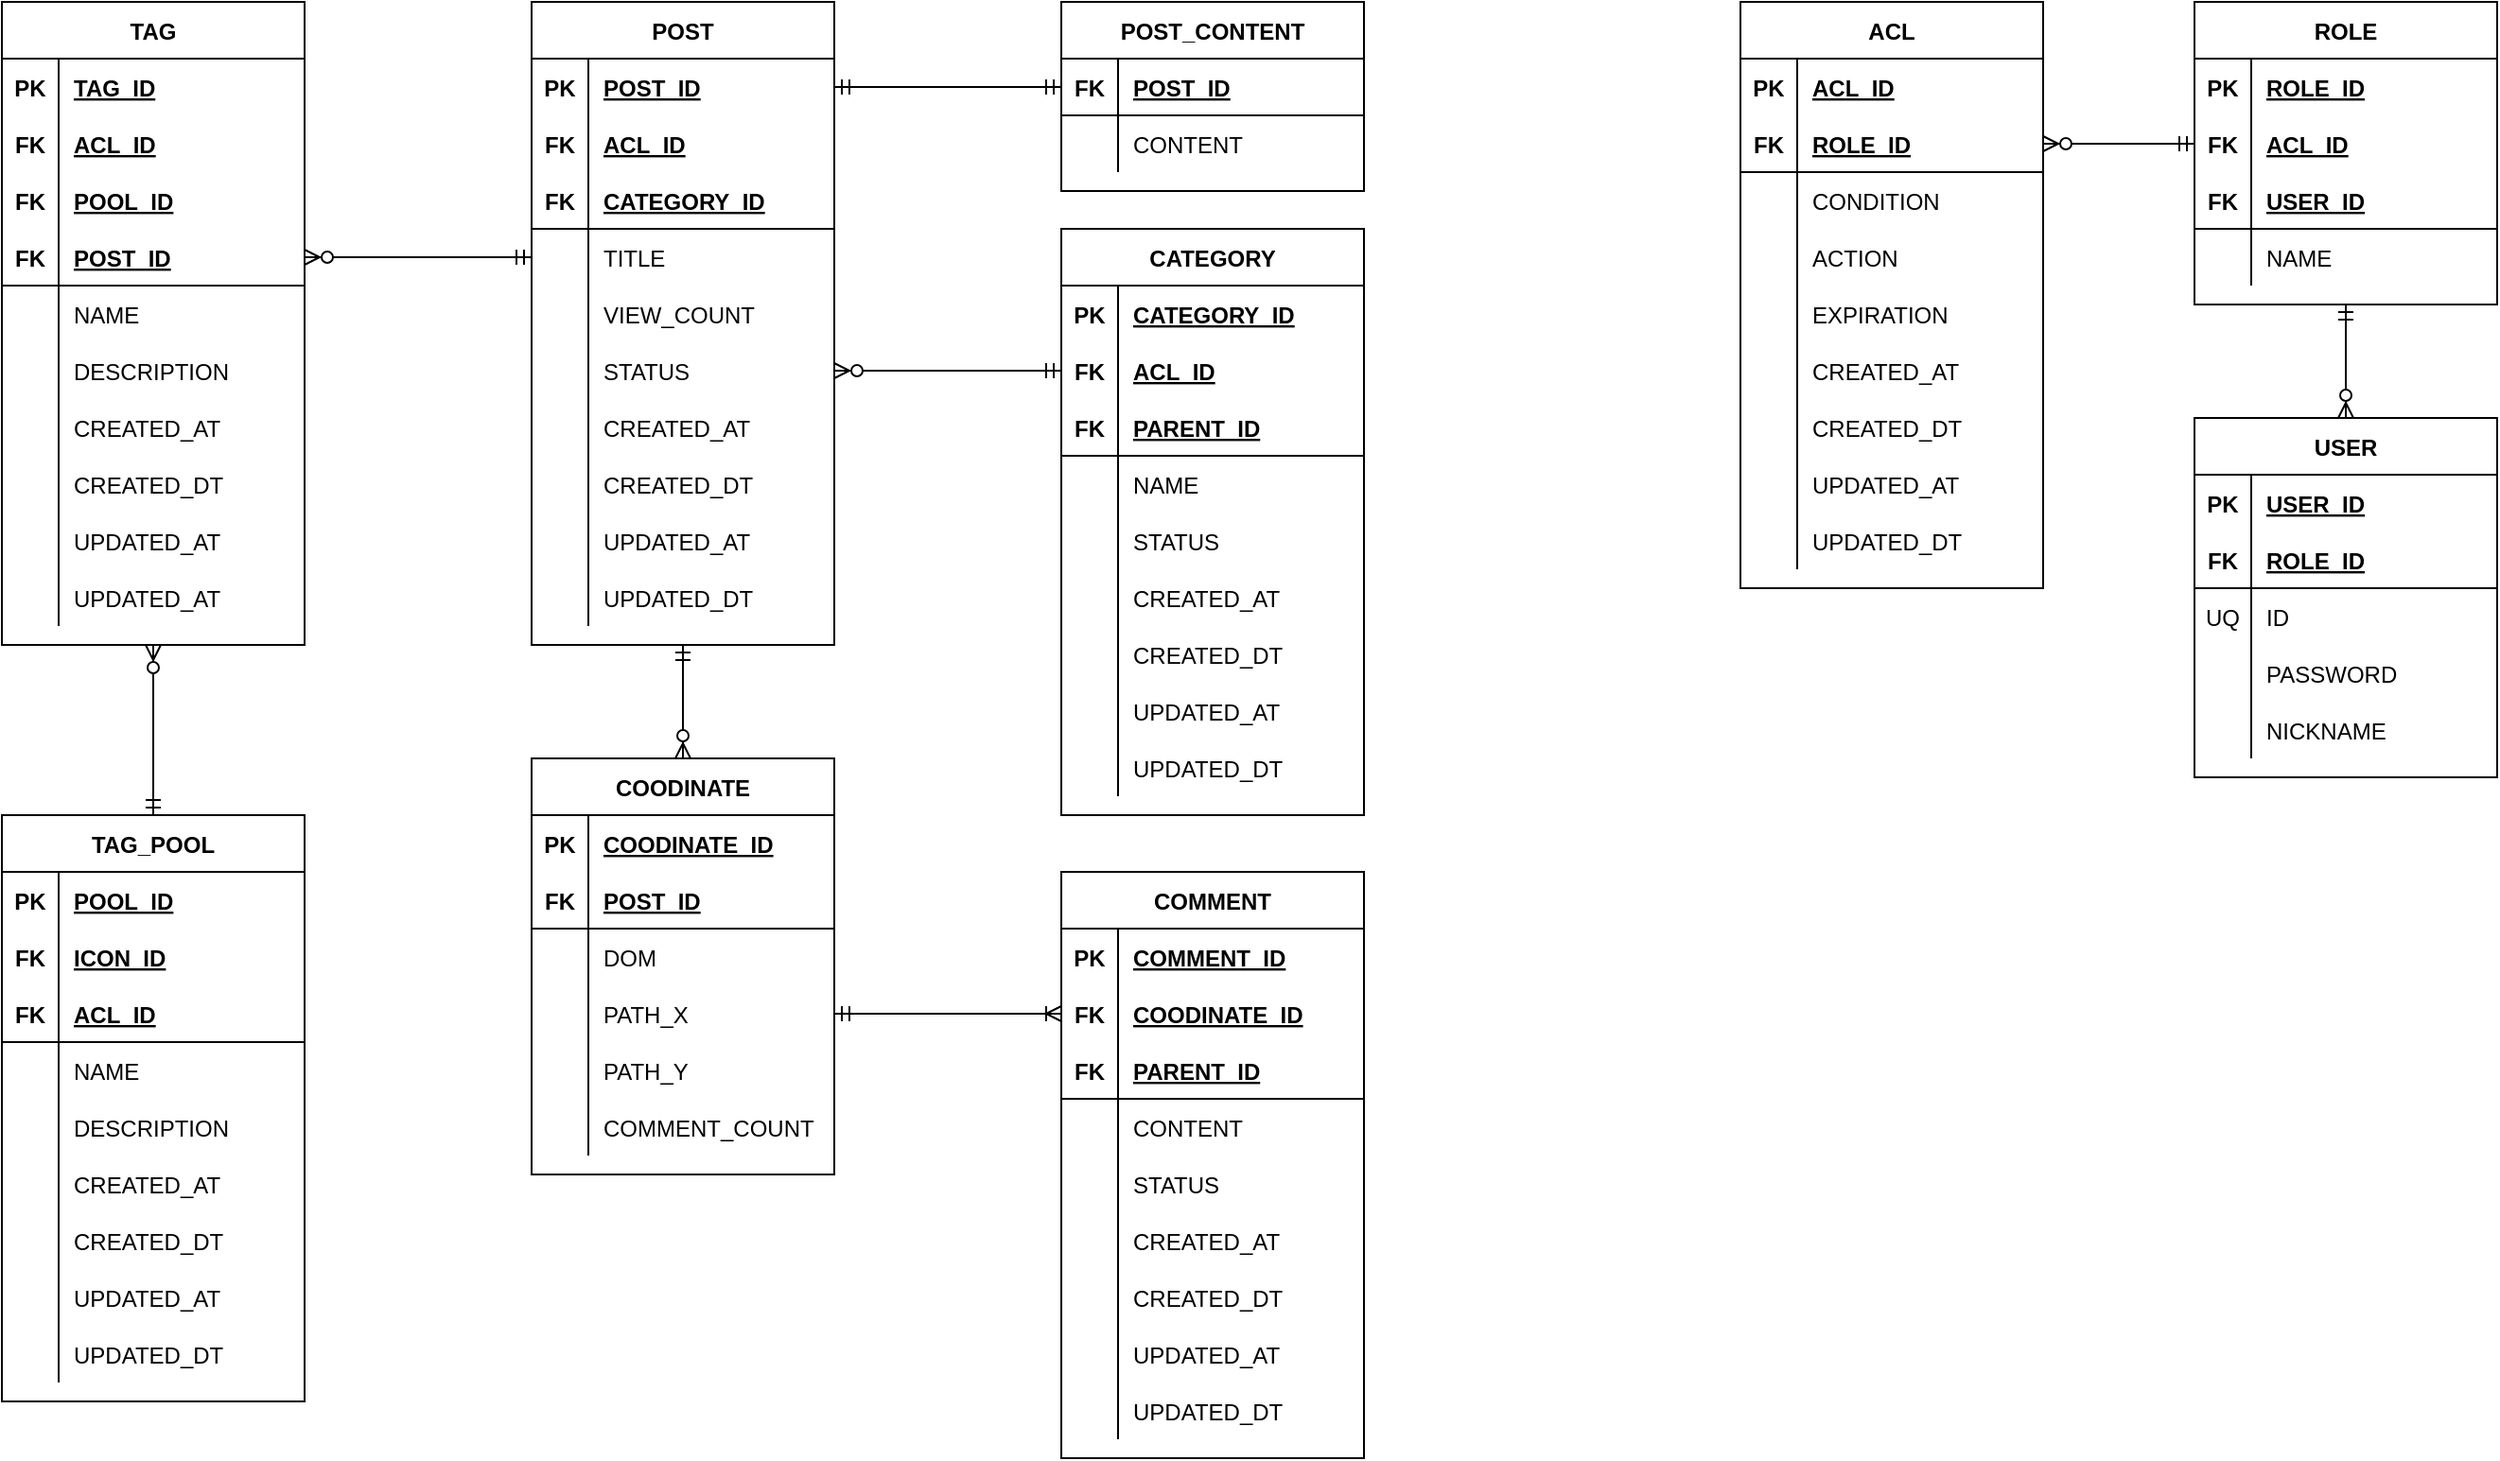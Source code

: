 <mxfile version="13.8.6" type="github">
  <diagram id="ZJH2KXF3Hf0ygEa9HQm_" name="Page-1">
    <mxGraphModel dx="2713" dy="1331" grid="1" gridSize="10" guides="1" tooltips="1" connect="1" arrows="1" fold="1" page="1" pageScale="1" pageWidth="827" pageHeight="1169" math="0" shadow="0">
      <root>
        <mxCell id="0" />
        <mxCell id="1" parent="0" />
        <mxCell id="SgAjs9JcpNOgj-9wzefd-2" value="POST" style="shape=table;startSize=30;container=1;collapsible=1;childLayout=tableLayout;fixedRows=1;rowLines=0;fontStyle=1;align=center;resizeLast=1;" parent="1" vertex="1">
          <mxGeometry x="680" y="370" width="160" height="340" as="geometry" />
        </mxCell>
        <mxCell id="SgAjs9JcpNOgj-9wzefd-3" value="" style="shape=partialRectangle;collapsible=0;dropTarget=0;pointerEvents=0;fillColor=none;top=0;left=0;bottom=0;right=0;points=[[0,0.5],[1,0.5]];portConstraint=eastwest;" parent="SgAjs9JcpNOgj-9wzefd-2" vertex="1">
          <mxGeometry y="30" width="160" height="30" as="geometry" />
        </mxCell>
        <mxCell id="SgAjs9JcpNOgj-9wzefd-4" value="PK" style="shape=partialRectangle;connectable=0;fillColor=none;top=0;left=0;bottom=0;right=0;fontStyle=1;overflow=hidden;" parent="SgAjs9JcpNOgj-9wzefd-3" vertex="1">
          <mxGeometry width="30" height="30" as="geometry" />
        </mxCell>
        <mxCell id="SgAjs9JcpNOgj-9wzefd-5" value="POST_ID" style="shape=partialRectangle;connectable=0;fillColor=none;top=0;left=0;bottom=0;right=0;align=left;spacingLeft=6;fontStyle=5;overflow=hidden;" parent="SgAjs9JcpNOgj-9wzefd-3" vertex="1">
          <mxGeometry x="30" width="130" height="30" as="geometry" />
        </mxCell>
        <mxCell id="SgAjs9JcpNOgj-9wzefd-6" value="" style="shape=partialRectangle;collapsible=0;dropTarget=0;pointerEvents=0;fillColor=none;top=0;left=0;bottom=0;right=0;points=[[0,0.5],[1,0.5]];portConstraint=eastwest;" parent="SgAjs9JcpNOgj-9wzefd-2" vertex="1">
          <mxGeometry y="60" width="160" height="30" as="geometry" />
        </mxCell>
        <mxCell id="SgAjs9JcpNOgj-9wzefd-7" value="FK" style="shape=partialRectangle;connectable=0;fillColor=none;top=0;left=0;bottom=0;right=0;editable=1;overflow=hidden;fontStyle=1" parent="SgAjs9JcpNOgj-9wzefd-6" vertex="1">
          <mxGeometry width="30" height="30" as="geometry" />
        </mxCell>
        <mxCell id="SgAjs9JcpNOgj-9wzefd-8" value="ACL_ID" style="shape=partialRectangle;connectable=0;fillColor=none;top=0;left=0;bottom=0;right=0;align=left;spacingLeft=6;overflow=hidden;fontStyle=5" parent="SgAjs9JcpNOgj-9wzefd-6" vertex="1">
          <mxGeometry x="30" width="130" height="30" as="geometry" />
        </mxCell>
        <mxCell id="SgAjs9JcpNOgj-9wzefd-9" value="" style="shape=partialRectangle;collapsible=0;dropTarget=0;pointerEvents=0;fillColor=none;top=0;left=0;bottom=1;right=0;points=[[0,0.5],[1,0.5]];portConstraint=eastwest;" parent="SgAjs9JcpNOgj-9wzefd-2" vertex="1">
          <mxGeometry y="90" width="160" height="30" as="geometry" />
        </mxCell>
        <mxCell id="SgAjs9JcpNOgj-9wzefd-10" value="FK" style="shape=partialRectangle;connectable=0;fillColor=none;top=0;left=0;bottom=0;right=0;fontStyle=1;overflow=hidden;" parent="SgAjs9JcpNOgj-9wzefd-9" vertex="1">
          <mxGeometry width="30" height="30" as="geometry" />
        </mxCell>
        <mxCell id="SgAjs9JcpNOgj-9wzefd-11" value="CATEGORY_ID" style="shape=partialRectangle;connectable=0;fillColor=none;top=0;left=0;bottom=0;right=0;align=left;spacingLeft=6;fontStyle=5;overflow=hidden;" parent="SgAjs9JcpNOgj-9wzefd-9" vertex="1">
          <mxGeometry x="30" width="130" height="30" as="geometry" />
        </mxCell>
        <mxCell id="SgAjs9JcpNOgj-9wzefd-12" value="" style="shape=partialRectangle;collapsible=0;dropTarget=0;pointerEvents=0;fillColor=none;top=0;left=0;bottom=0;right=0;points=[[0,0.5],[1,0.5]];portConstraint=eastwest;" parent="SgAjs9JcpNOgj-9wzefd-2" vertex="1">
          <mxGeometry y="120" width="160" height="30" as="geometry" />
        </mxCell>
        <mxCell id="SgAjs9JcpNOgj-9wzefd-13" value="" style="shape=partialRectangle;connectable=0;fillColor=none;top=0;left=0;bottom=0;right=0;editable=1;overflow=hidden;" parent="SgAjs9JcpNOgj-9wzefd-12" vertex="1">
          <mxGeometry width="30" height="30" as="geometry" />
        </mxCell>
        <mxCell id="SgAjs9JcpNOgj-9wzefd-14" value="TITLE" style="shape=partialRectangle;connectable=0;fillColor=none;top=0;left=0;bottom=0;right=0;align=left;spacingLeft=6;overflow=hidden;" parent="SgAjs9JcpNOgj-9wzefd-12" vertex="1">
          <mxGeometry x="30" width="130" height="30" as="geometry" />
        </mxCell>
        <mxCell id="SgAjs9JcpNOgj-9wzefd-15" value="" style="shape=partialRectangle;collapsible=0;dropTarget=0;pointerEvents=0;fillColor=none;top=0;left=0;bottom=0;right=0;points=[[0,0.5],[1,0.5]];portConstraint=eastwest;" parent="SgAjs9JcpNOgj-9wzefd-2" vertex="1">
          <mxGeometry y="150" width="160" height="30" as="geometry" />
        </mxCell>
        <mxCell id="SgAjs9JcpNOgj-9wzefd-16" value="" style="shape=partialRectangle;connectable=0;fillColor=none;top=0;left=0;bottom=0;right=0;editable=1;overflow=hidden;" parent="SgAjs9JcpNOgj-9wzefd-15" vertex="1">
          <mxGeometry width="30" height="30" as="geometry" />
        </mxCell>
        <mxCell id="SgAjs9JcpNOgj-9wzefd-17" value="VIEW_COUNT" style="shape=partialRectangle;connectable=0;fillColor=none;top=0;left=0;bottom=0;right=0;align=left;spacingLeft=6;overflow=hidden;" parent="SgAjs9JcpNOgj-9wzefd-15" vertex="1">
          <mxGeometry x="30" width="130" height="30" as="geometry" />
        </mxCell>
        <mxCell id="SgAjs9JcpNOgj-9wzefd-18" value="" style="shape=partialRectangle;collapsible=0;dropTarget=0;pointerEvents=0;fillColor=none;top=0;left=0;bottom=0;right=0;points=[[0,0.5],[1,0.5]];portConstraint=eastwest;" parent="SgAjs9JcpNOgj-9wzefd-2" vertex="1">
          <mxGeometry y="180" width="160" height="30" as="geometry" />
        </mxCell>
        <mxCell id="SgAjs9JcpNOgj-9wzefd-19" value="" style="shape=partialRectangle;connectable=0;fillColor=none;top=0;left=0;bottom=0;right=0;editable=1;overflow=hidden;" parent="SgAjs9JcpNOgj-9wzefd-18" vertex="1">
          <mxGeometry width="30" height="30" as="geometry" />
        </mxCell>
        <mxCell id="SgAjs9JcpNOgj-9wzefd-20" value="STATUS" style="shape=partialRectangle;connectable=0;fillColor=none;top=0;left=0;bottom=0;right=0;align=left;spacingLeft=6;overflow=hidden;" parent="SgAjs9JcpNOgj-9wzefd-18" vertex="1">
          <mxGeometry x="30" width="130" height="30" as="geometry" />
        </mxCell>
        <mxCell id="SgAjs9JcpNOgj-9wzefd-21" value="" style="shape=partialRectangle;collapsible=0;dropTarget=0;pointerEvents=0;fillColor=none;top=0;left=0;bottom=0;right=0;points=[[0,0.5],[1,0.5]];portConstraint=eastwest;" parent="SgAjs9JcpNOgj-9wzefd-2" vertex="1">
          <mxGeometry y="210" width="160" height="30" as="geometry" />
        </mxCell>
        <mxCell id="SgAjs9JcpNOgj-9wzefd-22" value="" style="shape=partialRectangle;connectable=0;fillColor=none;top=0;left=0;bottom=0;right=0;editable=1;overflow=hidden;" parent="SgAjs9JcpNOgj-9wzefd-21" vertex="1">
          <mxGeometry width="30" height="30" as="geometry" />
        </mxCell>
        <mxCell id="SgAjs9JcpNOgj-9wzefd-23" value="CREATED_AT" style="shape=partialRectangle;connectable=0;fillColor=none;top=0;left=0;bottom=0;right=0;align=left;spacingLeft=6;overflow=hidden;" parent="SgAjs9JcpNOgj-9wzefd-21" vertex="1">
          <mxGeometry x="30" width="130" height="30" as="geometry" />
        </mxCell>
        <mxCell id="SgAjs9JcpNOgj-9wzefd-24" value="" style="shape=partialRectangle;collapsible=0;dropTarget=0;pointerEvents=0;fillColor=none;top=0;left=0;bottom=0;right=0;points=[[0,0.5],[1,0.5]];portConstraint=eastwest;" parent="SgAjs9JcpNOgj-9wzefd-2" vertex="1">
          <mxGeometry y="240" width="160" height="30" as="geometry" />
        </mxCell>
        <mxCell id="SgAjs9JcpNOgj-9wzefd-25" value="" style="shape=partialRectangle;connectable=0;fillColor=none;top=0;left=0;bottom=0;right=0;editable=1;overflow=hidden;" parent="SgAjs9JcpNOgj-9wzefd-24" vertex="1">
          <mxGeometry width="30" height="30" as="geometry" />
        </mxCell>
        <mxCell id="SgAjs9JcpNOgj-9wzefd-26" value="CREATED_DT" style="shape=partialRectangle;connectable=0;fillColor=none;top=0;left=0;bottom=0;right=0;align=left;spacingLeft=6;overflow=hidden;" parent="SgAjs9JcpNOgj-9wzefd-24" vertex="1">
          <mxGeometry x="30" width="130" height="30" as="geometry" />
        </mxCell>
        <mxCell id="SgAjs9JcpNOgj-9wzefd-27" value="" style="shape=partialRectangle;collapsible=0;dropTarget=0;pointerEvents=0;fillColor=none;top=0;left=0;bottom=0;right=0;points=[[0,0.5],[1,0.5]];portConstraint=eastwest;" parent="SgAjs9JcpNOgj-9wzefd-2" vertex="1">
          <mxGeometry y="270" width="160" height="30" as="geometry" />
        </mxCell>
        <mxCell id="SgAjs9JcpNOgj-9wzefd-28" value="" style="shape=partialRectangle;connectable=0;fillColor=none;top=0;left=0;bottom=0;right=0;editable=1;overflow=hidden;" parent="SgAjs9JcpNOgj-9wzefd-27" vertex="1">
          <mxGeometry width="30" height="30" as="geometry" />
        </mxCell>
        <mxCell id="SgAjs9JcpNOgj-9wzefd-29" value="UPDATED_AT" style="shape=partialRectangle;connectable=0;fillColor=none;top=0;left=0;bottom=0;right=0;align=left;spacingLeft=6;overflow=hidden;" parent="SgAjs9JcpNOgj-9wzefd-27" vertex="1">
          <mxGeometry x="30" width="130" height="30" as="geometry" />
        </mxCell>
        <mxCell id="SgAjs9JcpNOgj-9wzefd-30" value="" style="shape=partialRectangle;collapsible=0;dropTarget=0;pointerEvents=0;fillColor=none;top=0;left=0;bottom=0;right=0;points=[[0,0.5],[1,0.5]];portConstraint=eastwest;" parent="SgAjs9JcpNOgj-9wzefd-2" vertex="1">
          <mxGeometry y="300" width="160" height="30" as="geometry" />
        </mxCell>
        <mxCell id="SgAjs9JcpNOgj-9wzefd-31" value="" style="shape=partialRectangle;connectable=0;fillColor=none;top=0;left=0;bottom=0;right=0;editable=1;overflow=hidden;" parent="SgAjs9JcpNOgj-9wzefd-30" vertex="1">
          <mxGeometry width="30" height="30" as="geometry" />
        </mxCell>
        <mxCell id="SgAjs9JcpNOgj-9wzefd-32" value="UPDATED_DT" style="shape=partialRectangle;connectable=0;fillColor=none;top=0;left=0;bottom=0;right=0;align=left;spacingLeft=6;overflow=hidden;" parent="SgAjs9JcpNOgj-9wzefd-30" vertex="1">
          <mxGeometry x="30" width="130" height="30" as="geometry" />
        </mxCell>
        <mxCell id="SgAjs9JcpNOgj-9wzefd-33" value="" style="fontSize=12;html=1;endArrow=ERmandOne;startArrow=ERmandOne;entryX=0;entryY=0.5;entryDx=0;entryDy=0;exitX=1;exitY=0.5;exitDx=0;exitDy=0;" parent="1" source="SgAjs9JcpNOgj-9wzefd-3" target="SgAjs9JcpNOgj-9wzefd-101" edge="1">
          <mxGeometry width="100" height="100" relative="1" as="geometry">
            <mxPoint x="900" y="460" as="sourcePoint" />
            <mxPoint x="720" y="320" as="targetPoint" />
          </mxGeometry>
        </mxCell>
        <mxCell id="SgAjs9JcpNOgj-9wzefd-34" value="" style="fontSize=12;html=1;endArrow=ERzeroToMany;startArrow=ERmandOne;entryX=1;entryY=0.5;entryDx=0;entryDy=0;exitX=0;exitY=0.5;exitDx=0;exitDy=0;" parent="1" source="SgAjs9JcpNOgj-9wzefd-111" target="SgAjs9JcpNOgj-9wzefd-18" edge="1">
          <mxGeometry width="100" height="100" relative="1" as="geometry">
            <mxPoint x="600" y="570" as="sourcePoint" />
            <mxPoint x="700" y="470" as="targetPoint" />
          </mxGeometry>
        </mxCell>
        <mxCell id="SgAjs9JcpNOgj-9wzefd-35" value="" style="fontSize=12;html=1;endArrow=ERzeroToMany;startArrow=ERmandOne;entryX=1;entryY=0.5;entryDx=0;entryDy=0;exitX=0;exitY=0.5;exitDx=0;exitDy=0;" parent="1" source="SgAjs9JcpNOgj-9wzefd-12" target="SgAjs9JcpNOgj-9wzefd-49" edge="1">
          <mxGeometry width="100" height="100" relative="1" as="geometry">
            <mxPoint x="600" y="590" as="sourcePoint" />
            <mxPoint x="700" y="490" as="targetPoint" />
          </mxGeometry>
        </mxCell>
        <mxCell id="SgAjs9JcpNOgj-9wzefd-36" value="TAG" style="shape=table;startSize=30;container=1;collapsible=1;childLayout=tableLayout;fixedRows=1;rowLines=0;fontStyle=1;align=center;resizeLast=1;" parent="1" vertex="1">
          <mxGeometry x="400" y="370" width="160" height="340" as="geometry" />
        </mxCell>
        <mxCell id="SgAjs9JcpNOgj-9wzefd-37" value="" style="shape=partialRectangle;collapsible=0;dropTarget=0;pointerEvents=0;fillColor=none;top=0;left=0;bottom=0;right=0;points=[[0,0.5],[1,0.5]];portConstraint=eastwest;fontStyle=4" parent="SgAjs9JcpNOgj-9wzefd-36" vertex="1">
          <mxGeometry y="30" width="160" height="30" as="geometry" />
        </mxCell>
        <mxCell id="SgAjs9JcpNOgj-9wzefd-38" value="PK" style="shape=partialRectangle;connectable=0;fillColor=none;top=0;left=0;bottom=0;right=0;fontStyle=1;overflow=hidden;" parent="SgAjs9JcpNOgj-9wzefd-37" vertex="1">
          <mxGeometry width="30" height="30" as="geometry" />
        </mxCell>
        <mxCell id="SgAjs9JcpNOgj-9wzefd-39" value="TAG_ID" style="shape=partialRectangle;connectable=0;fillColor=none;top=0;left=0;bottom=0;right=0;align=left;spacingLeft=6;fontStyle=5;overflow=hidden;" parent="SgAjs9JcpNOgj-9wzefd-37" vertex="1">
          <mxGeometry x="30" width="130" height="30" as="geometry" />
        </mxCell>
        <mxCell id="SgAjs9JcpNOgj-9wzefd-40" value="" style="shape=partialRectangle;collapsible=0;dropTarget=0;pointerEvents=0;fillColor=none;top=0;left=0;bottom=0;right=0;points=[[0,0.5],[1,0.5]];portConstraint=eastwest;" parent="SgAjs9JcpNOgj-9wzefd-36" vertex="1">
          <mxGeometry y="60" width="160" height="30" as="geometry" />
        </mxCell>
        <mxCell id="SgAjs9JcpNOgj-9wzefd-41" value="FK" style="shape=partialRectangle;connectable=0;fillColor=none;top=0;left=0;bottom=0;right=0;editable=1;overflow=hidden;fontStyle=1" parent="SgAjs9JcpNOgj-9wzefd-40" vertex="1">
          <mxGeometry width="30" height="30" as="geometry" />
        </mxCell>
        <mxCell id="SgAjs9JcpNOgj-9wzefd-42" value="ACL_ID" style="shape=partialRectangle;connectable=0;fillColor=none;top=0;left=0;bottom=0;right=0;align=left;spacingLeft=6;overflow=hidden;fontStyle=5" parent="SgAjs9JcpNOgj-9wzefd-40" vertex="1">
          <mxGeometry x="30" width="130" height="30" as="geometry" />
        </mxCell>
        <mxCell id="SgAjs9JcpNOgj-9wzefd-46" value="" style="shape=partialRectangle;collapsible=0;dropTarget=0;pointerEvents=0;fillColor=none;top=0;left=0;bottom=0;right=0;points=[[0,0.5],[1,0.5]];portConstraint=eastwest;" parent="SgAjs9JcpNOgj-9wzefd-36" vertex="1">
          <mxGeometry y="90" width="160" height="30" as="geometry" />
        </mxCell>
        <mxCell id="SgAjs9JcpNOgj-9wzefd-47" value="FK" style="shape=partialRectangle;connectable=0;fillColor=none;top=0;left=0;bottom=0;right=0;fontStyle=1;overflow=hidden;" parent="SgAjs9JcpNOgj-9wzefd-46" vertex="1">
          <mxGeometry width="30" height="30" as="geometry" />
        </mxCell>
        <mxCell id="SgAjs9JcpNOgj-9wzefd-48" value="POOL_ID" style="shape=partialRectangle;connectable=0;fillColor=none;top=0;left=0;bottom=0;right=0;align=left;spacingLeft=6;fontStyle=5;overflow=hidden;" parent="SgAjs9JcpNOgj-9wzefd-46" vertex="1">
          <mxGeometry x="30" width="130" height="30" as="geometry" />
        </mxCell>
        <mxCell id="SgAjs9JcpNOgj-9wzefd-49" value="" style="shape=partialRectangle;collapsible=0;dropTarget=0;pointerEvents=0;fillColor=none;top=0;left=0;bottom=1;right=0;points=[[0,0.5],[1,0.5]];portConstraint=eastwest;" parent="SgAjs9JcpNOgj-9wzefd-36" vertex="1">
          <mxGeometry y="120" width="160" height="30" as="geometry" />
        </mxCell>
        <mxCell id="SgAjs9JcpNOgj-9wzefd-50" value="FK" style="shape=partialRectangle;connectable=0;fillColor=none;top=0;left=0;bottom=0;right=0;fontStyle=1;overflow=hidden;" parent="SgAjs9JcpNOgj-9wzefd-49" vertex="1">
          <mxGeometry width="30" height="30" as="geometry" />
        </mxCell>
        <mxCell id="SgAjs9JcpNOgj-9wzefd-51" value="POST_ID" style="shape=partialRectangle;connectable=0;fillColor=none;top=0;left=0;bottom=0;right=0;align=left;spacingLeft=6;fontStyle=5;overflow=hidden;" parent="SgAjs9JcpNOgj-9wzefd-49" vertex="1">
          <mxGeometry x="30" width="130" height="30" as="geometry" />
        </mxCell>
        <mxCell id="SgAjs9JcpNOgj-9wzefd-52" value="" style="shape=partialRectangle;collapsible=0;dropTarget=0;pointerEvents=0;fillColor=none;top=0;left=0;bottom=0;right=0;points=[[0,0.5],[1,0.5]];portConstraint=eastwest;" parent="SgAjs9JcpNOgj-9wzefd-36" vertex="1">
          <mxGeometry y="150" width="160" height="30" as="geometry" />
        </mxCell>
        <mxCell id="SgAjs9JcpNOgj-9wzefd-53" value="" style="shape=partialRectangle;connectable=0;fillColor=none;top=0;left=0;bottom=0;right=0;editable=1;overflow=hidden;" parent="SgAjs9JcpNOgj-9wzefd-52" vertex="1">
          <mxGeometry width="30" height="30" as="geometry" />
        </mxCell>
        <mxCell id="SgAjs9JcpNOgj-9wzefd-54" value="NAME" style="shape=partialRectangle;connectable=0;fillColor=none;top=0;left=0;bottom=0;right=0;align=left;spacingLeft=6;overflow=hidden;" parent="SgAjs9JcpNOgj-9wzefd-52" vertex="1">
          <mxGeometry x="30" width="130" height="30" as="geometry" />
        </mxCell>
        <mxCell id="SgAjs9JcpNOgj-9wzefd-55" value="" style="shape=partialRectangle;collapsible=0;dropTarget=0;pointerEvents=0;fillColor=none;top=0;left=0;bottom=0;right=0;points=[[0,0.5],[1,0.5]];portConstraint=eastwest;" parent="SgAjs9JcpNOgj-9wzefd-36" vertex="1">
          <mxGeometry y="180" width="160" height="30" as="geometry" />
        </mxCell>
        <mxCell id="SgAjs9JcpNOgj-9wzefd-56" value="" style="shape=partialRectangle;connectable=0;fillColor=none;top=0;left=0;bottom=0;right=0;editable=1;overflow=hidden;" parent="SgAjs9JcpNOgj-9wzefd-55" vertex="1">
          <mxGeometry width="30" height="30" as="geometry" />
        </mxCell>
        <mxCell id="SgAjs9JcpNOgj-9wzefd-57" value="DESCRIPTION" style="shape=partialRectangle;connectable=0;fillColor=none;top=0;left=0;bottom=0;right=0;align=left;spacingLeft=6;overflow=hidden;" parent="SgAjs9JcpNOgj-9wzefd-55" vertex="1">
          <mxGeometry x="30" width="130" height="30" as="geometry" />
        </mxCell>
        <mxCell id="SgAjs9JcpNOgj-9wzefd-58" value="" style="shape=partialRectangle;collapsible=0;dropTarget=0;pointerEvents=0;fillColor=none;top=0;left=0;bottom=0;right=0;points=[[0,0.5],[1,0.5]];portConstraint=eastwest;" parent="SgAjs9JcpNOgj-9wzefd-36" vertex="1">
          <mxGeometry y="210" width="160" height="30" as="geometry" />
        </mxCell>
        <mxCell id="SgAjs9JcpNOgj-9wzefd-59" value="" style="shape=partialRectangle;connectable=0;fillColor=none;top=0;left=0;bottom=0;right=0;editable=1;overflow=hidden;" parent="SgAjs9JcpNOgj-9wzefd-58" vertex="1">
          <mxGeometry width="30" height="30" as="geometry" />
        </mxCell>
        <mxCell id="SgAjs9JcpNOgj-9wzefd-60" value="CREATED_AT" style="shape=partialRectangle;connectable=0;fillColor=none;top=0;left=0;bottom=0;right=0;align=left;spacingLeft=6;overflow=hidden;" parent="SgAjs9JcpNOgj-9wzefd-58" vertex="1">
          <mxGeometry x="30" width="130" height="30" as="geometry" />
        </mxCell>
        <mxCell id="SgAjs9JcpNOgj-9wzefd-61" value="" style="shape=partialRectangle;collapsible=0;dropTarget=0;pointerEvents=0;fillColor=none;top=0;left=0;bottom=0;right=0;points=[[0,0.5],[1,0.5]];portConstraint=eastwest;" parent="SgAjs9JcpNOgj-9wzefd-36" vertex="1">
          <mxGeometry y="240" width="160" height="30" as="geometry" />
        </mxCell>
        <mxCell id="SgAjs9JcpNOgj-9wzefd-62" value="" style="shape=partialRectangle;connectable=0;fillColor=none;top=0;left=0;bottom=0;right=0;editable=1;overflow=hidden;" parent="SgAjs9JcpNOgj-9wzefd-61" vertex="1">
          <mxGeometry width="30" height="30" as="geometry" />
        </mxCell>
        <mxCell id="SgAjs9JcpNOgj-9wzefd-63" value="CREATED_DT" style="shape=partialRectangle;connectable=0;fillColor=none;top=0;left=0;bottom=0;right=0;align=left;spacingLeft=6;overflow=hidden;" parent="SgAjs9JcpNOgj-9wzefd-61" vertex="1">
          <mxGeometry x="30" width="130" height="30" as="geometry" />
        </mxCell>
        <mxCell id="SgAjs9JcpNOgj-9wzefd-64" value="" style="shape=partialRectangle;collapsible=0;dropTarget=0;pointerEvents=0;fillColor=none;top=0;left=0;bottom=0;right=0;points=[[0,0.5],[1,0.5]];portConstraint=eastwest;" parent="SgAjs9JcpNOgj-9wzefd-36" vertex="1">
          <mxGeometry y="270" width="160" height="30" as="geometry" />
        </mxCell>
        <mxCell id="SgAjs9JcpNOgj-9wzefd-65" value="" style="shape=partialRectangle;connectable=0;fillColor=none;top=0;left=0;bottom=0;right=0;editable=1;overflow=hidden;" parent="SgAjs9JcpNOgj-9wzefd-64" vertex="1">
          <mxGeometry width="30" height="30" as="geometry" />
        </mxCell>
        <mxCell id="SgAjs9JcpNOgj-9wzefd-66" value="UPDATED_AT" style="shape=partialRectangle;connectable=0;fillColor=none;top=0;left=0;bottom=0;right=0;align=left;spacingLeft=6;overflow=hidden;" parent="SgAjs9JcpNOgj-9wzefd-64" vertex="1">
          <mxGeometry x="30" width="130" height="30" as="geometry" />
        </mxCell>
        <mxCell id="SgAjs9JcpNOgj-9wzefd-67" value="" style="shape=partialRectangle;collapsible=0;dropTarget=0;pointerEvents=0;fillColor=none;top=0;left=0;bottom=0;right=0;points=[[0,0.5],[1,0.5]];portConstraint=eastwest;" parent="SgAjs9JcpNOgj-9wzefd-36" vertex="1">
          <mxGeometry y="300" width="160" height="30" as="geometry" />
        </mxCell>
        <mxCell id="SgAjs9JcpNOgj-9wzefd-68" value="" style="shape=partialRectangle;connectable=0;fillColor=none;top=0;left=0;bottom=0;right=0;editable=1;overflow=hidden;" parent="SgAjs9JcpNOgj-9wzefd-67" vertex="1">
          <mxGeometry width="30" height="30" as="geometry" />
        </mxCell>
        <mxCell id="SgAjs9JcpNOgj-9wzefd-69" value="UPDATED_AT" style="shape=partialRectangle;connectable=0;fillColor=none;top=0;left=0;bottom=0;right=0;align=left;spacingLeft=6;overflow=hidden;" parent="SgAjs9JcpNOgj-9wzefd-67" vertex="1">
          <mxGeometry x="30" width="130" height="30" as="geometry" />
        </mxCell>
        <mxCell id="SgAjs9JcpNOgj-9wzefd-70" value="" style="fontSize=12;html=1;endArrow=ERzeroToMany;startArrow=ERmandOne;exitX=0.5;exitY=0;exitDx=0;exitDy=0;entryX=0.5;entryY=1;entryDx=0;entryDy=0;" parent="1" source="SgAjs9JcpNOgj-9wzefd-71" target="SgAjs9JcpNOgj-9wzefd-36" edge="1">
          <mxGeometry width="100" height="100" relative="1" as="geometry">
            <mxPoint x="600" y="770" as="sourcePoint" />
            <mxPoint x="700" y="670" as="targetPoint" />
          </mxGeometry>
        </mxCell>
        <mxCell id="SgAjs9JcpNOgj-9wzefd-71" value="TAG_POOL" style="shape=table;startSize=30;container=1;collapsible=1;childLayout=tableLayout;fixedRows=1;rowLines=0;fontStyle=1;align=center;resizeLast=1;" parent="1" vertex="1">
          <mxGeometry x="400" y="800" width="160" height="310" as="geometry" />
        </mxCell>
        <mxCell id="SgAjs9JcpNOgj-9wzefd-72" value="" style="shape=partialRectangle;collapsible=0;dropTarget=0;pointerEvents=0;fillColor=none;top=0;left=0;bottom=0;right=0;points=[[0,0.5],[1,0.5]];portConstraint=eastwest;" parent="SgAjs9JcpNOgj-9wzefd-71" vertex="1">
          <mxGeometry y="30" width="160" height="30" as="geometry" />
        </mxCell>
        <mxCell id="SgAjs9JcpNOgj-9wzefd-73" value="PK" style="shape=partialRectangle;connectable=0;fillColor=none;top=0;left=0;bottom=0;right=0;fontStyle=1;overflow=hidden;" parent="SgAjs9JcpNOgj-9wzefd-72" vertex="1">
          <mxGeometry width="30" height="30" as="geometry" />
        </mxCell>
        <mxCell id="SgAjs9JcpNOgj-9wzefd-74" value="POOL_ID" style="shape=partialRectangle;connectable=0;fillColor=none;top=0;left=0;bottom=0;right=0;align=left;spacingLeft=6;fontStyle=5;overflow=hidden;" parent="SgAjs9JcpNOgj-9wzefd-72" vertex="1">
          <mxGeometry x="30" width="130" height="30" as="geometry" />
        </mxCell>
        <mxCell id="SgAjs9JcpNOgj-9wzefd-75" value="" style="shape=partialRectangle;collapsible=0;dropTarget=0;pointerEvents=0;fillColor=none;top=0;left=0;bottom=0;right=0;points=[[0,0.5],[1,0.5]];portConstraint=eastwest;" parent="SgAjs9JcpNOgj-9wzefd-71" vertex="1">
          <mxGeometry y="60" width="160" height="30" as="geometry" />
        </mxCell>
        <mxCell id="SgAjs9JcpNOgj-9wzefd-76" value="FK" style="shape=partialRectangle;connectable=0;fillColor=none;top=0;left=0;bottom=0;right=0;fontStyle=1;overflow=hidden;" parent="SgAjs9JcpNOgj-9wzefd-75" vertex="1">
          <mxGeometry width="30" height="30" as="geometry" />
        </mxCell>
        <mxCell id="SgAjs9JcpNOgj-9wzefd-77" value="ICON_ID" style="shape=partialRectangle;connectable=0;fillColor=none;top=0;left=0;bottom=0;right=0;align=left;spacingLeft=6;fontStyle=5;overflow=hidden;" parent="SgAjs9JcpNOgj-9wzefd-75" vertex="1">
          <mxGeometry x="30" width="130" height="30" as="geometry" />
        </mxCell>
        <mxCell id="SgAjs9JcpNOgj-9wzefd-78" value="" style="shape=partialRectangle;collapsible=0;dropTarget=0;pointerEvents=0;fillColor=none;top=0;left=0;bottom=1;right=0;points=[[0,0.5],[1,0.5]];portConstraint=eastwest;" parent="SgAjs9JcpNOgj-9wzefd-71" vertex="1">
          <mxGeometry y="90" width="160" height="30" as="geometry" />
        </mxCell>
        <mxCell id="SgAjs9JcpNOgj-9wzefd-79" value="FK" style="shape=partialRectangle;connectable=0;fillColor=none;top=0;left=0;bottom=0;right=0;fontStyle=1;overflow=hidden;" parent="SgAjs9JcpNOgj-9wzefd-78" vertex="1">
          <mxGeometry width="30" height="30" as="geometry" />
        </mxCell>
        <mxCell id="SgAjs9JcpNOgj-9wzefd-80" value="ACL_ID" style="shape=partialRectangle;connectable=0;fillColor=none;top=0;left=0;bottom=0;right=0;align=left;spacingLeft=6;fontStyle=5;overflow=hidden;" parent="SgAjs9JcpNOgj-9wzefd-78" vertex="1">
          <mxGeometry x="30" width="130" height="30" as="geometry" />
        </mxCell>
        <mxCell id="SgAjs9JcpNOgj-9wzefd-81" value="" style="shape=partialRectangle;collapsible=0;dropTarget=0;pointerEvents=0;fillColor=none;top=0;left=0;bottom=0;right=0;points=[[0,0.5],[1,0.5]];portConstraint=eastwest;" parent="SgAjs9JcpNOgj-9wzefd-71" vertex="1">
          <mxGeometry y="120" width="160" height="30" as="geometry" />
        </mxCell>
        <mxCell id="SgAjs9JcpNOgj-9wzefd-82" value="" style="shape=partialRectangle;connectable=0;fillColor=none;top=0;left=0;bottom=0;right=0;editable=1;overflow=hidden;" parent="SgAjs9JcpNOgj-9wzefd-81" vertex="1">
          <mxGeometry width="30" height="30" as="geometry" />
        </mxCell>
        <mxCell id="SgAjs9JcpNOgj-9wzefd-83" value="NAME" style="shape=partialRectangle;connectable=0;fillColor=none;top=0;left=0;bottom=0;right=0;align=left;spacingLeft=6;overflow=hidden;" parent="SgAjs9JcpNOgj-9wzefd-81" vertex="1">
          <mxGeometry x="30" width="130" height="30" as="geometry" />
        </mxCell>
        <mxCell id="SgAjs9JcpNOgj-9wzefd-84" value="" style="shape=partialRectangle;collapsible=0;dropTarget=0;pointerEvents=0;fillColor=none;top=0;left=0;bottom=0;right=0;points=[[0,0.5],[1,0.5]];portConstraint=eastwest;" parent="SgAjs9JcpNOgj-9wzefd-71" vertex="1">
          <mxGeometry y="150" width="160" height="30" as="geometry" />
        </mxCell>
        <mxCell id="SgAjs9JcpNOgj-9wzefd-85" value="" style="shape=partialRectangle;connectable=0;fillColor=none;top=0;left=0;bottom=0;right=0;editable=1;overflow=hidden;" parent="SgAjs9JcpNOgj-9wzefd-84" vertex="1">
          <mxGeometry width="30" height="30" as="geometry" />
        </mxCell>
        <mxCell id="SgAjs9JcpNOgj-9wzefd-86" value="DESCRIPTION" style="shape=partialRectangle;connectable=0;fillColor=none;top=0;left=0;bottom=0;right=0;align=left;spacingLeft=6;overflow=hidden;" parent="SgAjs9JcpNOgj-9wzefd-84" vertex="1">
          <mxGeometry x="30" width="130" height="30" as="geometry" />
        </mxCell>
        <mxCell id="SgAjs9JcpNOgj-9wzefd-87" value="" style="shape=partialRectangle;collapsible=0;dropTarget=0;pointerEvents=0;fillColor=none;top=0;left=0;bottom=0;right=0;points=[[0,0.5],[1,0.5]];portConstraint=eastwest;" parent="SgAjs9JcpNOgj-9wzefd-71" vertex="1">
          <mxGeometry y="180" width="160" height="30" as="geometry" />
        </mxCell>
        <mxCell id="SgAjs9JcpNOgj-9wzefd-88" value="" style="shape=partialRectangle;connectable=0;fillColor=none;top=0;left=0;bottom=0;right=0;editable=1;overflow=hidden;" parent="SgAjs9JcpNOgj-9wzefd-87" vertex="1">
          <mxGeometry width="30" height="30" as="geometry" />
        </mxCell>
        <mxCell id="SgAjs9JcpNOgj-9wzefd-89" value="CREATED_AT" style="shape=partialRectangle;connectable=0;fillColor=none;top=0;left=0;bottom=0;right=0;align=left;spacingLeft=6;overflow=hidden;" parent="SgAjs9JcpNOgj-9wzefd-87" vertex="1">
          <mxGeometry x="30" width="130" height="30" as="geometry" />
        </mxCell>
        <mxCell id="SgAjs9JcpNOgj-9wzefd-90" value="" style="shape=partialRectangle;collapsible=0;dropTarget=0;pointerEvents=0;fillColor=none;top=0;left=0;bottom=0;right=0;points=[[0,0.5],[1,0.5]];portConstraint=eastwest;" parent="SgAjs9JcpNOgj-9wzefd-71" vertex="1">
          <mxGeometry y="210" width="160" height="30" as="geometry" />
        </mxCell>
        <mxCell id="SgAjs9JcpNOgj-9wzefd-91" value="" style="shape=partialRectangle;connectable=0;fillColor=none;top=0;left=0;bottom=0;right=0;editable=1;overflow=hidden;" parent="SgAjs9JcpNOgj-9wzefd-90" vertex="1">
          <mxGeometry width="30" height="30" as="geometry" />
        </mxCell>
        <mxCell id="SgAjs9JcpNOgj-9wzefd-92" value="CREATED_DT" style="shape=partialRectangle;connectable=0;fillColor=none;top=0;left=0;bottom=0;right=0;align=left;spacingLeft=6;overflow=hidden;" parent="SgAjs9JcpNOgj-9wzefd-90" vertex="1">
          <mxGeometry x="30" width="130" height="30" as="geometry" />
        </mxCell>
        <mxCell id="SgAjs9JcpNOgj-9wzefd-93" value="" style="shape=partialRectangle;collapsible=0;dropTarget=0;pointerEvents=0;fillColor=none;top=0;left=0;bottom=0;right=0;points=[[0,0.5],[1,0.5]];portConstraint=eastwest;" parent="SgAjs9JcpNOgj-9wzefd-71" vertex="1">
          <mxGeometry y="240" width="160" height="30" as="geometry" />
        </mxCell>
        <mxCell id="SgAjs9JcpNOgj-9wzefd-94" value="" style="shape=partialRectangle;connectable=0;fillColor=none;top=0;left=0;bottom=0;right=0;editable=1;overflow=hidden;" parent="SgAjs9JcpNOgj-9wzefd-93" vertex="1">
          <mxGeometry width="30" height="30" as="geometry" />
        </mxCell>
        <mxCell id="SgAjs9JcpNOgj-9wzefd-95" value="UPDATED_AT" style="shape=partialRectangle;connectable=0;fillColor=none;top=0;left=0;bottom=0;right=0;align=left;spacingLeft=6;overflow=hidden;" parent="SgAjs9JcpNOgj-9wzefd-93" vertex="1">
          <mxGeometry x="30" width="130" height="30" as="geometry" />
        </mxCell>
        <mxCell id="SgAjs9JcpNOgj-9wzefd-96" value="" style="shape=partialRectangle;collapsible=0;dropTarget=0;pointerEvents=0;fillColor=none;top=0;left=0;bottom=0;right=0;points=[[0,0.5],[1,0.5]];portConstraint=eastwest;" parent="SgAjs9JcpNOgj-9wzefd-71" vertex="1">
          <mxGeometry y="270" width="160" height="30" as="geometry" />
        </mxCell>
        <mxCell id="SgAjs9JcpNOgj-9wzefd-97" value="" style="shape=partialRectangle;connectable=0;fillColor=none;top=0;left=0;bottom=0;right=0;editable=1;overflow=hidden;" parent="SgAjs9JcpNOgj-9wzefd-96" vertex="1">
          <mxGeometry width="30" height="30" as="geometry" />
        </mxCell>
        <mxCell id="SgAjs9JcpNOgj-9wzefd-98" value="UPDATED_DT" style="shape=partialRectangle;connectable=0;fillColor=none;top=0;left=0;bottom=0;right=0;align=left;spacingLeft=6;overflow=hidden;" parent="SgAjs9JcpNOgj-9wzefd-96" vertex="1">
          <mxGeometry x="30" width="130" height="30" as="geometry" />
        </mxCell>
        <mxCell id="SgAjs9JcpNOgj-9wzefd-99" value="" style="fontSize=12;html=1;endArrow=ERzeroToMany;startArrow=ERmandOne;exitX=0.5;exitY=1;exitDx=0;exitDy=0;entryX=0.5;entryY=0;entryDx=0;entryDy=0;" parent="1" source="SgAjs9JcpNOgj-9wzefd-2" target="SgAjs9JcpNOgj-9wzefd-135" edge="1">
          <mxGeometry width="100" height="100" relative="1" as="geometry">
            <mxPoint x="600" y="810" as="sourcePoint" />
            <mxPoint x="760" y="750" as="targetPoint" />
          </mxGeometry>
        </mxCell>
        <mxCell id="SgAjs9JcpNOgj-9wzefd-100" value="POST_CONTENT" style="shape=table;startSize=30;container=1;collapsible=1;childLayout=tableLayout;fixedRows=1;rowLines=0;fontStyle=1;align=center;resizeLast=1;" parent="1" vertex="1">
          <mxGeometry x="960" y="370" width="160" height="100" as="geometry" />
        </mxCell>
        <mxCell id="SgAjs9JcpNOgj-9wzefd-101" value="" style="shape=partialRectangle;collapsible=0;dropTarget=0;pointerEvents=0;fillColor=none;top=0;left=0;bottom=1;right=0;points=[[0,0.5],[1,0.5]];portConstraint=eastwest;" parent="SgAjs9JcpNOgj-9wzefd-100" vertex="1">
          <mxGeometry y="30" width="160" height="30" as="geometry" />
        </mxCell>
        <mxCell id="SgAjs9JcpNOgj-9wzefd-102" value="FK" style="shape=partialRectangle;connectable=0;fillColor=none;top=0;left=0;bottom=0;right=0;fontStyle=1;overflow=hidden;" parent="SgAjs9JcpNOgj-9wzefd-101" vertex="1">
          <mxGeometry width="30" height="30" as="geometry" />
        </mxCell>
        <mxCell id="SgAjs9JcpNOgj-9wzefd-103" value="POST_ID" style="shape=partialRectangle;connectable=0;fillColor=none;top=0;left=0;bottom=0;right=0;align=left;spacingLeft=6;fontStyle=5;overflow=hidden;" parent="SgAjs9JcpNOgj-9wzefd-101" vertex="1">
          <mxGeometry x="30" width="130" height="30" as="geometry" />
        </mxCell>
        <mxCell id="SgAjs9JcpNOgj-9wzefd-104" value="" style="shape=partialRectangle;collapsible=0;dropTarget=0;pointerEvents=0;fillColor=none;top=0;left=0;bottom=0;right=0;points=[[0,0.5],[1,0.5]];portConstraint=eastwest;" parent="SgAjs9JcpNOgj-9wzefd-100" vertex="1">
          <mxGeometry y="60" width="160" height="30" as="geometry" />
        </mxCell>
        <mxCell id="SgAjs9JcpNOgj-9wzefd-105" value="" style="shape=partialRectangle;connectable=0;fillColor=none;top=0;left=0;bottom=0;right=0;editable=1;overflow=hidden;" parent="SgAjs9JcpNOgj-9wzefd-104" vertex="1">
          <mxGeometry width="30" height="30" as="geometry" />
        </mxCell>
        <mxCell id="SgAjs9JcpNOgj-9wzefd-106" value="CONTENT" style="shape=partialRectangle;connectable=0;fillColor=none;top=0;left=0;bottom=0;right=0;align=left;spacingLeft=6;overflow=hidden;" parent="SgAjs9JcpNOgj-9wzefd-104" vertex="1">
          <mxGeometry x="30" width="130" height="30" as="geometry" />
        </mxCell>
        <mxCell id="SgAjs9JcpNOgj-9wzefd-107" value="CATEGORY" style="shape=table;startSize=30;container=1;collapsible=1;childLayout=tableLayout;fixedRows=1;rowLines=0;fontStyle=1;align=center;resizeLast=1;" parent="1" vertex="1">
          <mxGeometry x="960" y="490" width="160" height="310" as="geometry" />
        </mxCell>
        <mxCell id="SgAjs9JcpNOgj-9wzefd-108" value="" style="shape=partialRectangle;collapsible=0;dropTarget=0;pointerEvents=0;fillColor=none;top=0;left=0;bottom=0;right=0;points=[[0,0.5],[1,0.5]];portConstraint=eastwest;" parent="SgAjs9JcpNOgj-9wzefd-107" vertex="1">
          <mxGeometry y="30" width="160" height="30" as="geometry" />
        </mxCell>
        <mxCell id="SgAjs9JcpNOgj-9wzefd-109" value="PK" style="shape=partialRectangle;connectable=0;fillColor=none;top=0;left=0;bottom=0;right=0;fontStyle=1;overflow=hidden;" parent="SgAjs9JcpNOgj-9wzefd-108" vertex="1">
          <mxGeometry width="30" height="30" as="geometry" />
        </mxCell>
        <mxCell id="SgAjs9JcpNOgj-9wzefd-110" value="CATEGORY_ID" style="shape=partialRectangle;connectable=0;fillColor=none;top=0;left=0;bottom=0;right=0;align=left;spacingLeft=6;fontStyle=5;overflow=hidden;" parent="SgAjs9JcpNOgj-9wzefd-108" vertex="1">
          <mxGeometry x="30" width="130" height="30" as="geometry" />
        </mxCell>
        <mxCell id="SgAjs9JcpNOgj-9wzefd-111" value="" style="shape=partialRectangle;collapsible=0;dropTarget=0;pointerEvents=0;fillColor=none;top=0;left=0;bottom=0;right=0;points=[[0,0.5],[1,0.5]];portConstraint=eastwest;fontStyle=1" parent="SgAjs9JcpNOgj-9wzefd-107" vertex="1">
          <mxGeometry y="60" width="160" height="30" as="geometry" />
        </mxCell>
        <mxCell id="SgAjs9JcpNOgj-9wzefd-112" value="FK" style="shape=partialRectangle;connectable=0;fillColor=none;top=0;left=0;bottom=0;right=0;editable=1;overflow=hidden;fontStyle=1" parent="SgAjs9JcpNOgj-9wzefd-111" vertex="1">
          <mxGeometry width="30" height="30" as="geometry" />
        </mxCell>
        <mxCell id="SgAjs9JcpNOgj-9wzefd-113" value="ACL_ID" style="shape=partialRectangle;connectable=0;fillColor=none;top=0;left=0;bottom=0;right=0;align=left;spacingLeft=6;overflow=hidden;fontStyle=5" parent="SgAjs9JcpNOgj-9wzefd-111" vertex="1">
          <mxGeometry x="30" width="130" height="30" as="geometry" />
        </mxCell>
        <mxCell id="SgAjs9JcpNOgj-9wzefd-114" value="" style="shape=partialRectangle;collapsible=0;dropTarget=0;pointerEvents=0;fillColor=none;top=0;left=0;bottom=1;right=0;points=[[0,0.5],[1,0.5]];portConstraint=eastwest;" parent="SgAjs9JcpNOgj-9wzefd-107" vertex="1">
          <mxGeometry y="90" width="160" height="30" as="geometry" />
        </mxCell>
        <mxCell id="SgAjs9JcpNOgj-9wzefd-115" value="FK" style="shape=partialRectangle;connectable=0;fillColor=none;top=0;left=0;bottom=0;right=0;fontStyle=1;overflow=hidden;" parent="SgAjs9JcpNOgj-9wzefd-114" vertex="1">
          <mxGeometry width="30" height="30" as="geometry" />
        </mxCell>
        <mxCell id="SgAjs9JcpNOgj-9wzefd-116" value="PARENT_ID" style="shape=partialRectangle;connectable=0;fillColor=none;top=0;left=0;bottom=0;right=0;align=left;spacingLeft=6;fontStyle=5;overflow=hidden;" parent="SgAjs9JcpNOgj-9wzefd-114" vertex="1">
          <mxGeometry x="30" width="130" height="30" as="geometry" />
        </mxCell>
        <mxCell id="SgAjs9JcpNOgj-9wzefd-117" value="" style="shape=partialRectangle;collapsible=0;dropTarget=0;pointerEvents=0;fillColor=none;top=0;left=0;bottom=0;right=0;points=[[0,0.5],[1,0.5]];portConstraint=eastwest;" parent="SgAjs9JcpNOgj-9wzefd-107" vertex="1">
          <mxGeometry y="120" width="160" height="30" as="geometry" />
        </mxCell>
        <mxCell id="SgAjs9JcpNOgj-9wzefd-118" value="" style="shape=partialRectangle;connectable=0;fillColor=none;top=0;left=0;bottom=0;right=0;editable=1;overflow=hidden;" parent="SgAjs9JcpNOgj-9wzefd-117" vertex="1">
          <mxGeometry width="30" height="30" as="geometry" />
        </mxCell>
        <mxCell id="SgAjs9JcpNOgj-9wzefd-119" value="NAME" style="shape=partialRectangle;connectable=0;fillColor=none;top=0;left=0;bottom=0;right=0;align=left;spacingLeft=6;overflow=hidden;" parent="SgAjs9JcpNOgj-9wzefd-117" vertex="1">
          <mxGeometry x="30" width="130" height="30" as="geometry" />
        </mxCell>
        <mxCell id="SgAjs9JcpNOgj-9wzefd-120" value="" style="shape=partialRectangle;collapsible=0;dropTarget=0;pointerEvents=0;fillColor=none;top=0;left=0;bottom=0;right=0;points=[[0,0.5],[1,0.5]];portConstraint=eastwest;" parent="SgAjs9JcpNOgj-9wzefd-107" vertex="1">
          <mxGeometry y="150" width="160" height="30" as="geometry" />
        </mxCell>
        <mxCell id="SgAjs9JcpNOgj-9wzefd-121" value="" style="shape=partialRectangle;connectable=0;fillColor=none;top=0;left=0;bottom=0;right=0;editable=1;overflow=hidden;" parent="SgAjs9JcpNOgj-9wzefd-120" vertex="1">
          <mxGeometry width="30" height="30" as="geometry" />
        </mxCell>
        <mxCell id="SgAjs9JcpNOgj-9wzefd-122" value="STATUS" style="shape=partialRectangle;connectable=0;fillColor=none;top=0;left=0;bottom=0;right=0;align=left;spacingLeft=6;overflow=hidden;" parent="SgAjs9JcpNOgj-9wzefd-120" vertex="1">
          <mxGeometry x="30" width="130" height="30" as="geometry" />
        </mxCell>
        <mxCell id="SgAjs9JcpNOgj-9wzefd-123" value="" style="shape=partialRectangle;collapsible=0;dropTarget=0;pointerEvents=0;fillColor=none;top=0;left=0;bottom=0;right=0;points=[[0,0.5],[1,0.5]];portConstraint=eastwest;" parent="SgAjs9JcpNOgj-9wzefd-107" vertex="1">
          <mxGeometry y="180" width="160" height="30" as="geometry" />
        </mxCell>
        <mxCell id="SgAjs9JcpNOgj-9wzefd-124" value="" style="shape=partialRectangle;connectable=0;fillColor=none;top=0;left=0;bottom=0;right=0;editable=1;overflow=hidden;" parent="SgAjs9JcpNOgj-9wzefd-123" vertex="1">
          <mxGeometry width="30" height="30" as="geometry" />
        </mxCell>
        <mxCell id="SgAjs9JcpNOgj-9wzefd-125" value="CREATED_AT" style="shape=partialRectangle;connectable=0;fillColor=none;top=0;left=0;bottom=0;right=0;align=left;spacingLeft=6;overflow=hidden;" parent="SgAjs9JcpNOgj-9wzefd-123" vertex="1">
          <mxGeometry x="30" width="130" height="30" as="geometry" />
        </mxCell>
        <mxCell id="SgAjs9JcpNOgj-9wzefd-126" value="" style="shape=partialRectangle;collapsible=0;dropTarget=0;pointerEvents=0;fillColor=none;top=0;left=0;bottom=0;right=0;points=[[0,0.5],[1,0.5]];portConstraint=eastwest;" parent="SgAjs9JcpNOgj-9wzefd-107" vertex="1">
          <mxGeometry y="210" width="160" height="30" as="geometry" />
        </mxCell>
        <mxCell id="SgAjs9JcpNOgj-9wzefd-127" value="" style="shape=partialRectangle;connectable=0;fillColor=none;top=0;left=0;bottom=0;right=0;editable=1;overflow=hidden;" parent="SgAjs9JcpNOgj-9wzefd-126" vertex="1">
          <mxGeometry width="30" height="30" as="geometry" />
        </mxCell>
        <mxCell id="SgAjs9JcpNOgj-9wzefd-128" value="CREATED_DT" style="shape=partialRectangle;connectable=0;fillColor=none;top=0;left=0;bottom=0;right=0;align=left;spacingLeft=6;overflow=hidden;" parent="SgAjs9JcpNOgj-9wzefd-126" vertex="1">
          <mxGeometry x="30" width="130" height="30" as="geometry" />
        </mxCell>
        <mxCell id="SgAjs9JcpNOgj-9wzefd-129" value="" style="shape=partialRectangle;collapsible=0;dropTarget=0;pointerEvents=0;fillColor=none;top=0;left=0;bottom=0;right=0;points=[[0,0.5],[1,0.5]];portConstraint=eastwest;" parent="SgAjs9JcpNOgj-9wzefd-107" vertex="1">
          <mxGeometry y="240" width="160" height="30" as="geometry" />
        </mxCell>
        <mxCell id="SgAjs9JcpNOgj-9wzefd-130" value="" style="shape=partialRectangle;connectable=0;fillColor=none;top=0;left=0;bottom=0;right=0;editable=1;overflow=hidden;" parent="SgAjs9JcpNOgj-9wzefd-129" vertex="1">
          <mxGeometry width="30" height="30" as="geometry" />
        </mxCell>
        <mxCell id="SgAjs9JcpNOgj-9wzefd-131" value="UPDATED_AT" style="shape=partialRectangle;connectable=0;fillColor=none;top=0;left=0;bottom=0;right=0;align=left;spacingLeft=6;overflow=hidden;" parent="SgAjs9JcpNOgj-9wzefd-129" vertex="1">
          <mxGeometry x="30" width="130" height="30" as="geometry" />
        </mxCell>
        <mxCell id="SgAjs9JcpNOgj-9wzefd-132" value="" style="shape=partialRectangle;collapsible=0;dropTarget=0;pointerEvents=0;fillColor=none;top=0;left=0;bottom=0;right=0;points=[[0,0.5],[1,0.5]];portConstraint=eastwest;" parent="SgAjs9JcpNOgj-9wzefd-107" vertex="1">
          <mxGeometry y="270" width="160" height="30" as="geometry" />
        </mxCell>
        <mxCell id="SgAjs9JcpNOgj-9wzefd-133" value="" style="shape=partialRectangle;connectable=0;fillColor=none;top=0;left=0;bottom=0;right=0;editable=1;overflow=hidden;" parent="SgAjs9JcpNOgj-9wzefd-132" vertex="1">
          <mxGeometry width="30" height="30" as="geometry" />
        </mxCell>
        <mxCell id="SgAjs9JcpNOgj-9wzefd-134" value="UPDATED_DT" style="shape=partialRectangle;connectable=0;fillColor=none;top=0;left=0;bottom=0;right=0;align=left;spacingLeft=6;overflow=hidden;" parent="SgAjs9JcpNOgj-9wzefd-132" vertex="1">
          <mxGeometry x="30" width="130" height="30" as="geometry" />
        </mxCell>
        <mxCell id="SgAjs9JcpNOgj-9wzefd-135" value="COODINATE" style="shape=table;startSize=30;container=1;collapsible=1;childLayout=tableLayout;fixedRows=1;rowLines=0;fontStyle=1;align=center;resizeLast=1;" parent="1" vertex="1">
          <mxGeometry x="680" y="770" width="160.0" height="220" as="geometry" />
        </mxCell>
        <mxCell id="SgAjs9JcpNOgj-9wzefd-136" value="" style="shape=partialRectangle;collapsible=0;dropTarget=0;pointerEvents=0;fillColor=none;top=0;left=0;bottom=0;right=0;points=[[0,0.5],[1,0.5]];portConstraint=eastwest;" parent="SgAjs9JcpNOgj-9wzefd-135" vertex="1">
          <mxGeometry y="30" width="160.0" height="30" as="geometry" />
        </mxCell>
        <mxCell id="SgAjs9JcpNOgj-9wzefd-137" value="PK" style="shape=partialRectangle;connectable=0;fillColor=none;top=0;left=0;bottom=0;right=0;fontStyle=1;overflow=hidden;" parent="SgAjs9JcpNOgj-9wzefd-136" vertex="1">
          <mxGeometry width="30.0" height="30" as="geometry" />
        </mxCell>
        <mxCell id="SgAjs9JcpNOgj-9wzefd-138" value="COODINATE_ID" style="shape=partialRectangle;connectable=0;fillColor=none;top=0;left=0;bottom=0;right=0;align=left;spacingLeft=6;fontStyle=5;overflow=hidden;" parent="SgAjs9JcpNOgj-9wzefd-136" vertex="1">
          <mxGeometry x="30.0" width="130" height="30" as="geometry" />
        </mxCell>
        <mxCell id="SgAjs9JcpNOgj-9wzefd-139" value="" style="shape=partialRectangle;collapsible=0;dropTarget=0;pointerEvents=0;fillColor=none;top=0;left=0;bottom=1;right=0;points=[[0,0.5],[1,0.5]];portConstraint=eastwest;" parent="SgAjs9JcpNOgj-9wzefd-135" vertex="1">
          <mxGeometry y="60" width="160.0" height="30" as="geometry" />
        </mxCell>
        <mxCell id="SgAjs9JcpNOgj-9wzefd-140" value="FK" style="shape=partialRectangle;connectable=0;fillColor=none;top=0;left=0;bottom=0;right=0;fontStyle=1;overflow=hidden;" parent="SgAjs9JcpNOgj-9wzefd-139" vertex="1">
          <mxGeometry width="30.0" height="30" as="geometry" />
        </mxCell>
        <mxCell id="SgAjs9JcpNOgj-9wzefd-141" value="POST_ID" style="shape=partialRectangle;connectable=0;fillColor=none;top=0;left=0;bottom=0;right=0;align=left;spacingLeft=6;fontStyle=5;overflow=hidden;" parent="SgAjs9JcpNOgj-9wzefd-139" vertex="1">
          <mxGeometry x="30.0" width="130" height="30" as="geometry" />
        </mxCell>
        <mxCell id="SgAjs9JcpNOgj-9wzefd-142" value="" style="shape=partialRectangle;collapsible=0;dropTarget=0;pointerEvents=0;fillColor=none;top=0;left=0;bottom=0;right=0;points=[[0,0.5],[1,0.5]];portConstraint=eastwest;" parent="SgAjs9JcpNOgj-9wzefd-135" vertex="1">
          <mxGeometry y="90" width="160.0" height="30" as="geometry" />
        </mxCell>
        <mxCell id="SgAjs9JcpNOgj-9wzefd-143" value="" style="shape=partialRectangle;connectable=0;fillColor=none;top=0;left=0;bottom=0;right=0;editable=1;overflow=hidden;" parent="SgAjs9JcpNOgj-9wzefd-142" vertex="1">
          <mxGeometry width="30.0" height="30" as="geometry" />
        </mxCell>
        <mxCell id="SgAjs9JcpNOgj-9wzefd-144" value="DOM" style="shape=partialRectangle;connectable=0;fillColor=none;top=0;left=0;bottom=0;right=0;align=left;spacingLeft=6;overflow=hidden;" parent="SgAjs9JcpNOgj-9wzefd-142" vertex="1">
          <mxGeometry x="30.0" width="130" height="30" as="geometry" />
        </mxCell>
        <mxCell id="SgAjs9JcpNOgj-9wzefd-145" value="" style="shape=partialRectangle;collapsible=0;dropTarget=0;pointerEvents=0;fillColor=none;top=0;left=0;bottom=0;right=0;points=[[0,0.5],[1,0.5]];portConstraint=eastwest;" parent="SgAjs9JcpNOgj-9wzefd-135" vertex="1">
          <mxGeometry y="120" width="160.0" height="30" as="geometry" />
        </mxCell>
        <mxCell id="SgAjs9JcpNOgj-9wzefd-146" value="" style="shape=partialRectangle;connectable=0;fillColor=none;top=0;left=0;bottom=0;right=0;editable=1;overflow=hidden;" parent="SgAjs9JcpNOgj-9wzefd-145" vertex="1">
          <mxGeometry width="30.0" height="30" as="geometry" />
        </mxCell>
        <mxCell id="SgAjs9JcpNOgj-9wzefd-147" value="PATH_X" style="shape=partialRectangle;connectable=0;fillColor=none;top=0;left=0;bottom=0;right=0;align=left;spacingLeft=6;overflow=hidden;" parent="SgAjs9JcpNOgj-9wzefd-145" vertex="1">
          <mxGeometry x="30.0" width="130" height="30" as="geometry" />
        </mxCell>
        <mxCell id="SgAjs9JcpNOgj-9wzefd-148" value="" style="shape=partialRectangle;collapsible=0;dropTarget=0;pointerEvents=0;fillColor=none;top=0;left=0;bottom=0;right=0;points=[[0,0.5],[1,0.5]];portConstraint=eastwest;" parent="SgAjs9JcpNOgj-9wzefd-135" vertex="1">
          <mxGeometry y="150" width="160.0" height="30" as="geometry" />
        </mxCell>
        <mxCell id="SgAjs9JcpNOgj-9wzefd-149" value="" style="shape=partialRectangle;connectable=0;fillColor=none;top=0;left=0;bottom=0;right=0;editable=1;overflow=hidden;" parent="SgAjs9JcpNOgj-9wzefd-148" vertex="1">
          <mxGeometry width="30.0" height="30" as="geometry" />
        </mxCell>
        <mxCell id="SgAjs9JcpNOgj-9wzefd-150" value="PATH_Y" style="shape=partialRectangle;connectable=0;fillColor=none;top=0;left=0;bottom=0;right=0;align=left;spacingLeft=6;overflow=hidden;" parent="SgAjs9JcpNOgj-9wzefd-148" vertex="1">
          <mxGeometry x="30.0" width="130" height="30" as="geometry" />
        </mxCell>
        <mxCell id="SgAjs9JcpNOgj-9wzefd-151" value="" style="shape=partialRectangle;collapsible=0;dropTarget=0;pointerEvents=0;fillColor=none;top=0;left=0;bottom=0;right=0;points=[[0,0.5],[1,0.5]];portConstraint=eastwest;" parent="SgAjs9JcpNOgj-9wzefd-135" vertex="1">
          <mxGeometry y="180" width="160.0" height="30" as="geometry" />
        </mxCell>
        <mxCell id="SgAjs9JcpNOgj-9wzefd-152" value="" style="shape=partialRectangle;connectable=0;fillColor=none;top=0;left=0;bottom=0;right=0;editable=1;overflow=hidden;" parent="SgAjs9JcpNOgj-9wzefd-151" vertex="1">
          <mxGeometry width="30.0" height="30" as="geometry" />
        </mxCell>
        <mxCell id="SgAjs9JcpNOgj-9wzefd-153" value="COMMENT_COUNT" style="shape=partialRectangle;connectable=0;fillColor=none;top=0;left=0;bottom=0;right=0;align=left;spacingLeft=6;overflow=hidden;" parent="SgAjs9JcpNOgj-9wzefd-151" vertex="1">
          <mxGeometry x="30.0" width="130" height="30" as="geometry" />
        </mxCell>
        <mxCell id="SgAjs9JcpNOgj-9wzefd-154" value="" style="fontSize=12;html=1;endArrow=ERoneToMany;startArrow=ERmandOne;entryX=0;entryY=0.5;entryDx=0;entryDy=0;exitX=1;exitY=0.5;exitDx=0;exitDy=0;" parent="1" source="SgAjs9JcpNOgj-9wzefd-145" target="SgAjs9JcpNOgj-9wzefd-159" edge="1">
          <mxGeometry width="100" height="100" relative="1" as="geometry">
            <mxPoint x="710" y="1130" as="sourcePoint" />
            <mxPoint x="810" y="1030" as="targetPoint" />
          </mxGeometry>
        </mxCell>
        <mxCell id="SgAjs9JcpNOgj-9wzefd-155" value="COMMENT" style="shape=table;startSize=30;container=1;collapsible=1;childLayout=tableLayout;fixedRows=1;rowLines=0;fontStyle=1;align=center;resizeLast=1;" parent="1" vertex="1">
          <mxGeometry x="960" y="830" width="160" height="310" as="geometry" />
        </mxCell>
        <mxCell id="SgAjs9JcpNOgj-9wzefd-156" value="" style="shape=partialRectangle;collapsible=0;dropTarget=0;pointerEvents=0;fillColor=none;top=0;left=0;bottom=0;right=0;points=[[0,0.5],[1,0.5]];portConstraint=eastwest;" parent="SgAjs9JcpNOgj-9wzefd-155" vertex="1">
          <mxGeometry y="30" width="160" height="30" as="geometry" />
        </mxCell>
        <mxCell id="SgAjs9JcpNOgj-9wzefd-157" value="PK" style="shape=partialRectangle;connectable=0;fillColor=none;top=0;left=0;bottom=0;right=0;fontStyle=1;overflow=hidden;" parent="SgAjs9JcpNOgj-9wzefd-156" vertex="1">
          <mxGeometry width="30" height="30" as="geometry" />
        </mxCell>
        <mxCell id="SgAjs9JcpNOgj-9wzefd-158" value="COMMENT_ID" style="shape=partialRectangle;connectable=0;fillColor=none;top=0;left=0;bottom=0;right=0;align=left;spacingLeft=6;fontStyle=5;overflow=hidden;" parent="SgAjs9JcpNOgj-9wzefd-156" vertex="1">
          <mxGeometry x="30" width="130" height="30" as="geometry" />
        </mxCell>
        <mxCell id="SgAjs9JcpNOgj-9wzefd-159" value="" style="shape=partialRectangle;collapsible=0;dropTarget=0;pointerEvents=0;fillColor=none;top=0;left=0;bottom=0;right=0;points=[[0,0.5],[1,0.5]];portConstraint=eastwest;" parent="SgAjs9JcpNOgj-9wzefd-155" vertex="1">
          <mxGeometry y="60" width="160" height="30" as="geometry" />
        </mxCell>
        <mxCell id="SgAjs9JcpNOgj-9wzefd-160" value="FK" style="shape=partialRectangle;connectable=0;fillColor=none;top=0;left=0;bottom=0;right=0;fontStyle=1;overflow=hidden;" parent="SgAjs9JcpNOgj-9wzefd-159" vertex="1">
          <mxGeometry width="30" height="30" as="geometry" />
        </mxCell>
        <mxCell id="SgAjs9JcpNOgj-9wzefd-161" value="COODINATE_ID" style="shape=partialRectangle;connectable=0;fillColor=none;top=0;left=0;bottom=0;right=0;align=left;spacingLeft=6;fontStyle=5;overflow=hidden;" parent="SgAjs9JcpNOgj-9wzefd-159" vertex="1">
          <mxGeometry x="30" width="130" height="30" as="geometry" />
        </mxCell>
        <mxCell id="SgAjs9JcpNOgj-9wzefd-162" value="" style="shape=partialRectangle;collapsible=0;dropTarget=0;pointerEvents=0;fillColor=none;top=0;left=0;bottom=1;right=0;points=[[0,0.5],[1,0.5]];portConstraint=eastwest;" parent="SgAjs9JcpNOgj-9wzefd-155" vertex="1">
          <mxGeometry y="90" width="160" height="30" as="geometry" />
        </mxCell>
        <mxCell id="SgAjs9JcpNOgj-9wzefd-163" value="FK" style="shape=partialRectangle;connectable=0;fillColor=none;top=0;left=0;bottom=0;right=0;fontStyle=1;overflow=hidden;" parent="SgAjs9JcpNOgj-9wzefd-162" vertex="1">
          <mxGeometry width="30" height="30" as="geometry" />
        </mxCell>
        <mxCell id="SgAjs9JcpNOgj-9wzefd-164" value="PARENT_ID" style="shape=partialRectangle;connectable=0;fillColor=none;top=0;left=0;bottom=0;right=0;align=left;spacingLeft=6;fontStyle=5;overflow=hidden;" parent="SgAjs9JcpNOgj-9wzefd-162" vertex="1">
          <mxGeometry x="30" width="130" height="30" as="geometry" />
        </mxCell>
        <mxCell id="SgAjs9JcpNOgj-9wzefd-165" value="" style="shape=partialRectangle;collapsible=0;dropTarget=0;pointerEvents=0;fillColor=none;top=0;left=0;bottom=0;right=0;points=[[0,0.5],[1,0.5]];portConstraint=eastwest;" parent="SgAjs9JcpNOgj-9wzefd-155" vertex="1">
          <mxGeometry y="120" width="160" height="30" as="geometry" />
        </mxCell>
        <mxCell id="SgAjs9JcpNOgj-9wzefd-166" value="" style="shape=partialRectangle;connectable=0;fillColor=none;top=0;left=0;bottom=0;right=0;editable=1;overflow=hidden;" parent="SgAjs9JcpNOgj-9wzefd-165" vertex="1">
          <mxGeometry width="30" height="30" as="geometry" />
        </mxCell>
        <mxCell id="SgAjs9JcpNOgj-9wzefd-167" value="CONTENT" style="shape=partialRectangle;connectable=0;fillColor=none;top=0;left=0;bottom=0;right=0;align=left;spacingLeft=6;overflow=hidden;" parent="SgAjs9JcpNOgj-9wzefd-165" vertex="1">
          <mxGeometry x="30" width="130" height="30" as="geometry" />
        </mxCell>
        <mxCell id="SgAjs9JcpNOgj-9wzefd-168" value="" style="shape=partialRectangle;collapsible=0;dropTarget=0;pointerEvents=0;fillColor=none;top=0;left=0;bottom=0;right=0;points=[[0,0.5],[1,0.5]];portConstraint=eastwest;" parent="SgAjs9JcpNOgj-9wzefd-155" vertex="1">
          <mxGeometry y="150" width="160" height="30" as="geometry" />
        </mxCell>
        <mxCell id="SgAjs9JcpNOgj-9wzefd-169" value="" style="shape=partialRectangle;connectable=0;fillColor=none;top=0;left=0;bottom=0;right=0;editable=1;overflow=hidden;" parent="SgAjs9JcpNOgj-9wzefd-168" vertex="1">
          <mxGeometry width="30" height="30" as="geometry" />
        </mxCell>
        <mxCell id="SgAjs9JcpNOgj-9wzefd-170" value="STATUS" style="shape=partialRectangle;connectable=0;fillColor=none;top=0;left=0;bottom=0;right=0;align=left;spacingLeft=6;overflow=hidden;" parent="SgAjs9JcpNOgj-9wzefd-168" vertex="1">
          <mxGeometry x="30" width="130" height="30" as="geometry" />
        </mxCell>
        <mxCell id="SgAjs9JcpNOgj-9wzefd-171" value="" style="shape=partialRectangle;collapsible=0;dropTarget=0;pointerEvents=0;fillColor=none;top=0;left=0;bottom=0;right=0;points=[[0,0.5],[1,0.5]];portConstraint=eastwest;" parent="SgAjs9JcpNOgj-9wzefd-155" vertex="1">
          <mxGeometry y="180" width="160" height="30" as="geometry" />
        </mxCell>
        <mxCell id="SgAjs9JcpNOgj-9wzefd-172" value="" style="shape=partialRectangle;connectable=0;fillColor=none;top=0;left=0;bottom=0;right=0;editable=1;overflow=hidden;" parent="SgAjs9JcpNOgj-9wzefd-171" vertex="1">
          <mxGeometry width="30" height="30" as="geometry" />
        </mxCell>
        <mxCell id="SgAjs9JcpNOgj-9wzefd-173" value="CREATED_AT" style="shape=partialRectangle;connectable=0;fillColor=none;top=0;left=0;bottom=0;right=0;align=left;spacingLeft=6;overflow=hidden;" parent="SgAjs9JcpNOgj-9wzefd-171" vertex="1">
          <mxGeometry x="30" width="130" height="30" as="geometry" />
        </mxCell>
        <mxCell id="SgAjs9JcpNOgj-9wzefd-174" value="" style="shape=partialRectangle;collapsible=0;dropTarget=0;pointerEvents=0;fillColor=none;top=0;left=0;bottom=0;right=0;points=[[0,0.5],[1,0.5]];portConstraint=eastwest;" parent="SgAjs9JcpNOgj-9wzefd-155" vertex="1">
          <mxGeometry y="210" width="160" height="30" as="geometry" />
        </mxCell>
        <mxCell id="SgAjs9JcpNOgj-9wzefd-175" value="" style="shape=partialRectangle;connectable=0;fillColor=none;top=0;left=0;bottom=0;right=0;editable=1;overflow=hidden;" parent="SgAjs9JcpNOgj-9wzefd-174" vertex="1">
          <mxGeometry width="30" height="30" as="geometry" />
        </mxCell>
        <mxCell id="SgAjs9JcpNOgj-9wzefd-176" value="CREATED_DT" style="shape=partialRectangle;connectable=0;fillColor=none;top=0;left=0;bottom=0;right=0;align=left;spacingLeft=6;overflow=hidden;" parent="SgAjs9JcpNOgj-9wzefd-174" vertex="1">
          <mxGeometry x="30" width="130" height="30" as="geometry" />
        </mxCell>
        <mxCell id="SgAjs9JcpNOgj-9wzefd-177" value="" style="shape=partialRectangle;collapsible=0;dropTarget=0;pointerEvents=0;fillColor=none;top=0;left=0;bottom=0;right=0;points=[[0,0.5],[1,0.5]];portConstraint=eastwest;" parent="SgAjs9JcpNOgj-9wzefd-155" vertex="1">
          <mxGeometry y="240" width="160" height="30" as="geometry" />
        </mxCell>
        <mxCell id="SgAjs9JcpNOgj-9wzefd-178" value="" style="shape=partialRectangle;connectable=0;fillColor=none;top=0;left=0;bottom=0;right=0;editable=1;overflow=hidden;" parent="SgAjs9JcpNOgj-9wzefd-177" vertex="1">
          <mxGeometry width="30" height="30" as="geometry" />
        </mxCell>
        <mxCell id="SgAjs9JcpNOgj-9wzefd-179" value="UPDATED_AT" style="shape=partialRectangle;connectable=0;fillColor=none;top=0;left=0;bottom=0;right=0;align=left;spacingLeft=6;overflow=hidden;" parent="SgAjs9JcpNOgj-9wzefd-177" vertex="1">
          <mxGeometry x="30" width="130" height="30" as="geometry" />
        </mxCell>
        <mxCell id="SgAjs9JcpNOgj-9wzefd-180" value="" style="shape=partialRectangle;collapsible=0;dropTarget=0;pointerEvents=0;fillColor=none;top=0;left=0;bottom=0;right=0;points=[[0,0.5],[1,0.5]];portConstraint=eastwest;" parent="SgAjs9JcpNOgj-9wzefd-155" vertex="1">
          <mxGeometry y="270" width="160" height="30" as="geometry" />
        </mxCell>
        <mxCell id="SgAjs9JcpNOgj-9wzefd-181" value="" style="shape=partialRectangle;connectable=0;fillColor=none;top=0;left=0;bottom=0;right=0;editable=1;overflow=hidden;" parent="SgAjs9JcpNOgj-9wzefd-180" vertex="1">
          <mxGeometry width="30" height="30" as="geometry" />
        </mxCell>
        <mxCell id="SgAjs9JcpNOgj-9wzefd-182" value="UPDATED_DT" style="shape=partialRectangle;connectable=0;fillColor=none;top=0;left=0;bottom=0;right=0;align=left;spacingLeft=6;overflow=hidden;" parent="SgAjs9JcpNOgj-9wzefd-180" vertex="1">
          <mxGeometry x="30" width="130" height="30" as="geometry" />
        </mxCell>
        <mxCell id="SgAjs9JcpNOgj-9wzefd-183" value="ACL" style="shape=table;startSize=30;container=1;collapsible=1;childLayout=tableLayout;fixedRows=1;rowLines=0;fontStyle=1;align=center;resizeLast=1;" parent="1" vertex="1">
          <mxGeometry x="1319" y="370" width="160" height="310" as="geometry" />
        </mxCell>
        <mxCell id="SgAjs9JcpNOgj-9wzefd-184" value="" style="shape=partialRectangle;collapsible=0;dropTarget=0;pointerEvents=0;fillColor=none;top=0;left=0;bottom=0;right=0;points=[[0,0.5],[1,0.5]];portConstraint=eastwest;" parent="SgAjs9JcpNOgj-9wzefd-183" vertex="1">
          <mxGeometry y="30" width="160" height="30" as="geometry" />
        </mxCell>
        <mxCell id="SgAjs9JcpNOgj-9wzefd-185" value="PK" style="shape=partialRectangle;connectable=0;fillColor=none;top=0;left=0;bottom=0;right=0;fontStyle=1;overflow=hidden;" parent="SgAjs9JcpNOgj-9wzefd-184" vertex="1">
          <mxGeometry width="30" height="30" as="geometry" />
        </mxCell>
        <mxCell id="SgAjs9JcpNOgj-9wzefd-186" value="ACL_ID" style="shape=partialRectangle;connectable=0;fillColor=none;top=0;left=0;bottom=0;right=0;align=left;spacingLeft=6;fontStyle=5;overflow=hidden;" parent="SgAjs9JcpNOgj-9wzefd-184" vertex="1">
          <mxGeometry x="30" width="130" height="30" as="geometry" />
        </mxCell>
        <mxCell id="SgAjs9JcpNOgj-9wzefd-187" value="" style="shape=partialRectangle;collapsible=0;dropTarget=0;pointerEvents=0;fillColor=none;top=0;left=0;bottom=1;right=0;points=[[0,0.5],[1,0.5]];portConstraint=eastwest;" parent="SgAjs9JcpNOgj-9wzefd-183" vertex="1">
          <mxGeometry y="60" width="160" height="30" as="geometry" />
        </mxCell>
        <mxCell id="SgAjs9JcpNOgj-9wzefd-188" value="FK" style="shape=partialRectangle;connectable=0;fillColor=none;top=0;left=0;bottom=0;right=0;fontStyle=1;overflow=hidden;" parent="SgAjs9JcpNOgj-9wzefd-187" vertex="1">
          <mxGeometry width="30" height="30" as="geometry" />
        </mxCell>
        <mxCell id="SgAjs9JcpNOgj-9wzefd-189" value="ROLE_ID" style="shape=partialRectangle;connectable=0;fillColor=none;top=0;left=0;bottom=0;right=0;align=left;spacingLeft=6;fontStyle=5;overflow=hidden;" parent="SgAjs9JcpNOgj-9wzefd-187" vertex="1">
          <mxGeometry x="30" width="130" height="30" as="geometry" />
        </mxCell>
        <mxCell id="SgAjs9JcpNOgj-9wzefd-190" value="" style="shape=partialRectangle;collapsible=0;dropTarget=0;pointerEvents=0;fillColor=none;top=0;left=0;bottom=0;right=0;points=[[0,0.5],[1,0.5]];portConstraint=eastwest;" parent="SgAjs9JcpNOgj-9wzefd-183" vertex="1">
          <mxGeometry y="90" width="160" height="30" as="geometry" />
        </mxCell>
        <mxCell id="SgAjs9JcpNOgj-9wzefd-191" value="" style="shape=partialRectangle;connectable=0;fillColor=none;top=0;left=0;bottom=0;right=0;editable=1;overflow=hidden;" parent="SgAjs9JcpNOgj-9wzefd-190" vertex="1">
          <mxGeometry width="30" height="30" as="geometry" />
        </mxCell>
        <mxCell id="SgAjs9JcpNOgj-9wzefd-192" value="CONDITION" style="shape=partialRectangle;connectable=0;fillColor=none;top=0;left=0;bottom=0;right=0;align=left;spacingLeft=6;overflow=hidden;" parent="SgAjs9JcpNOgj-9wzefd-190" vertex="1">
          <mxGeometry x="30" width="130" height="30" as="geometry" />
        </mxCell>
        <mxCell id="SgAjs9JcpNOgj-9wzefd-193" value="" style="shape=partialRectangle;collapsible=0;dropTarget=0;pointerEvents=0;fillColor=none;top=0;left=0;bottom=0;right=0;points=[[0,0.5],[1,0.5]];portConstraint=eastwest;" parent="SgAjs9JcpNOgj-9wzefd-183" vertex="1">
          <mxGeometry y="120" width="160" height="30" as="geometry" />
        </mxCell>
        <mxCell id="SgAjs9JcpNOgj-9wzefd-194" value="" style="shape=partialRectangle;connectable=0;fillColor=none;top=0;left=0;bottom=0;right=0;editable=1;overflow=hidden;" parent="SgAjs9JcpNOgj-9wzefd-193" vertex="1">
          <mxGeometry width="30" height="30" as="geometry" />
        </mxCell>
        <mxCell id="SgAjs9JcpNOgj-9wzefd-195" value="ACTION" style="shape=partialRectangle;connectable=0;fillColor=none;top=0;left=0;bottom=0;right=0;align=left;spacingLeft=6;overflow=hidden;" parent="SgAjs9JcpNOgj-9wzefd-193" vertex="1">
          <mxGeometry x="30" width="130" height="30" as="geometry" />
        </mxCell>
        <mxCell id="SgAjs9JcpNOgj-9wzefd-196" value="" style="shape=partialRectangle;collapsible=0;dropTarget=0;pointerEvents=0;fillColor=none;top=0;left=0;bottom=0;right=0;points=[[0,0.5],[1,0.5]];portConstraint=eastwest;" parent="SgAjs9JcpNOgj-9wzefd-183" vertex="1">
          <mxGeometry y="150" width="160" height="30" as="geometry" />
        </mxCell>
        <mxCell id="SgAjs9JcpNOgj-9wzefd-197" value="" style="shape=partialRectangle;connectable=0;fillColor=none;top=0;left=0;bottom=0;right=0;editable=1;overflow=hidden;" parent="SgAjs9JcpNOgj-9wzefd-196" vertex="1">
          <mxGeometry width="30" height="30" as="geometry" />
        </mxCell>
        <mxCell id="SgAjs9JcpNOgj-9wzefd-198" value="EXPIRATION" style="shape=partialRectangle;connectable=0;fillColor=none;top=0;left=0;bottom=0;right=0;align=left;spacingLeft=6;overflow=hidden;" parent="SgAjs9JcpNOgj-9wzefd-196" vertex="1">
          <mxGeometry x="30" width="130" height="30" as="geometry" />
        </mxCell>
        <mxCell id="SgAjs9JcpNOgj-9wzefd-199" value="" style="shape=partialRectangle;collapsible=0;dropTarget=0;pointerEvents=0;fillColor=none;top=0;left=0;bottom=0;right=0;points=[[0,0.5],[1,0.5]];portConstraint=eastwest;" parent="SgAjs9JcpNOgj-9wzefd-183" vertex="1">
          <mxGeometry y="180" width="160" height="30" as="geometry" />
        </mxCell>
        <mxCell id="SgAjs9JcpNOgj-9wzefd-200" value="" style="shape=partialRectangle;connectable=0;fillColor=none;top=0;left=0;bottom=0;right=0;editable=1;overflow=hidden;" parent="SgAjs9JcpNOgj-9wzefd-199" vertex="1">
          <mxGeometry width="30" height="30" as="geometry" />
        </mxCell>
        <mxCell id="SgAjs9JcpNOgj-9wzefd-201" value="CREATED_AT" style="shape=partialRectangle;connectable=0;fillColor=none;top=0;left=0;bottom=0;right=0;align=left;spacingLeft=6;overflow=hidden;" parent="SgAjs9JcpNOgj-9wzefd-199" vertex="1">
          <mxGeometry x="30" width="130" height="30" as="geometry" />
        </mxCell>
        <mxCell id="SgAjs9JcpNOgj-9wzefd-202" value="" style="shape=partialRectangle;collapsible=0;dropTarget=0;pointerEvents=0;fillColor=none;top=0;left=0;bottom=0;right=0;points=[[0,0.5],[1,0.5]];portConstraint=eastwest;" parent="SgAjs9JcpNOgj-9wzefd-183" vertex="1">
          <mxGeometry y="210" width="160" height="30" as="geometry" />
        </mxCell>
        <mxCell id="SgAjs9JcpNOgj-9wzefd-203" value="" style="shape=partialRectangle;connectable=0;fillColor=none;top=0;left=0;bottom=0;right=0;editable=1;overflow=hidden;" parent="SgAjs9JcpNOgj-9wzefd-202" vertex="1">
          <mxGeometry width="30" height="30" as="geometry" />
        </mxCell>
        <mxCell id="SgAjs9JcpNOgj-9wzefd-204" value="CREATED_DT" style="shape=partialRectangle;connectable=0;fillColor=none;top=0;left=0;bottom=0;right=0;align=left;spacingLeft=6;overflow=hidden;" parent="SgAjs9JcpNOgj-9wzefd-202" vertex="1">
          <mxGeometry x="30" width="130" height="30" as="geometry" />
        </mxCell>
        <mxCell id="SgAjs9JcpNOgj-9wzefd-205" value="" style="shape=partialRectangle;collapsible=0;dropTarget=0;pointerEvents=0;fillColor=none;top=0;left=0;bottom=0;right=0;points=[[0,0.5],[1,0.5]];portConstraint=eastwest;" parent="SgAjs9JcpNOgj-9wzefd-183" vertex="1">
          <mxGeometry y="240" width="160" height="30" as="geometry" />
        </mxCell>
        <mxCell id="SgAjs9JcpNOgj-9wzefd-206" value="" style="shape=partialRectangle;connectable=0;fillColor=none;top=0;left=0;bottom=0;right=0;editable=1;overflow=hidden;" parent="SgAjs9JcpNOgj-9wzefd-205" vertex="1">
          <mxGeometry width="30" height="30" as="geometry" />
        </mxCell>
        <mxCell id="SgAjs9JcpNOgj-9wzefd-207" value="UPDATED_AT" style="shape=partialRectangle;connectable=0;fillColor=none;top=0;left=0;bottom=0;right=0;align=left;spacingLeft=6;overflow=hidden;" parent="SgAjs9JcpNOgj-9wzefd-205" vertex="1">
          <mxGeometry x="30" width="130" height="30" as="geometry" />
        </mxCell>
        <mxCell id="SgAjs9JcpNOgj-9wzefd-208" value="" style="shape=partialRectangle;collapsible=0;dropTarget=0;pointerEvents=0;fillColor=none;top=0;left=0;bottom=0;right=0;points=[[0,0.5],[1,0.5]];portConstraint=eastwest;" parent="SgAjs9JcpNOgj-9wzefd-183" vertex="1">
          <mxGeometry y="270" width="160" height="30" as="geometry" />
        </mxCell>
        <mxCell id="SgAjs9JcpNOgj-9wzefd-209" value="" style="shape=partialRectangle;connectable=0;fillColor=none;top=0;left=0;bottom=0;right=0;editable=1;overflow=hidden;" parent="SgAjs9JcpNOgj-9wzefd-208" vertex="1">
          <mxGeometry width="30" height="30" as="geometry" />
        </mxCell>
        <mxCell id="SgAjs9JcpNOgj-9wzefd-210" value="UPDATED_DT" style="shape=partialRectangle;connectable=0;fillColor=none;top=0;left=0;bottom=0;right=0;align=left;spacingLeft=6;overflow=hidden;" parent="SgAjs9JcpNOgj-9wzefd-208" vertex="1">
          <mxGeometry x="30" width="130" height="30" as="geometry" />
        </mxCell>
        <mxCell id="SgAjs9JcpNOgj-9wzefd-211" value="ROLE" style="shape=table;startSize=30;container=1;collapsible=1;childLayout=tableLayout;fixedRows=1;rowLines=0;fontStyle=1;align=center;resizeLast=1;" parent="1" vertex="1">
          <mxGeometry x="1559" y="370" width="160" height="160" as="geometry" />
        </mxCell>
        <mxCell id="SgAjs9JcpNOgj-9wzefd-212" value="" style="shape=partialRectangle;collapsible=0;dropTarget=0;pointerEvents=0;fillColor=none;top=0;left=0;bottom=0;right=0;points=[[0,0.5],[1,0.5]];portConstraint=eastwest;" parent="SgAjs9JcpNOgj-9wzefd-211" vertex="1">
          <mxGeometry y="30" width="160" height="30" as="geometry" />
        </mxCell>
        <mxCell id="SgAjs9JcpNOgj-9wzefd-213" value="PK" style="shape=partialRectangle;connectable=0;fillColor=none;top=0;left=0;bottom=0;right=0;fontStyle=1;overflow=hidden;" parent="SgAjs9JcpNOgj-9wzefd-212" vertex="1">
          <mxGeometry width="30" height="30" as="geometry" />
        </mxCell>
        <mxCell id="SgAjs9JcpNOgj-9wzefd-214" value="ROLE_ID" style="shape=partialRectangle;connectable=0;fillColor=none;top=0;left=0;bottom=0;right=0;align=left;spacingLeft=6;fontStyle=5;overflow=hidden;" parent="SgAjs9JcpNOgj-9wzefd-212" vertex="1">
          <mxGeometry x="30" width="130" height="30" as="geometry" />
        </mxCell>
        <mxCell id="SgAjs9JcpNOgj-9wzefd-215" value="" style="shape=partialRectangle;collapsible=0;dropTarget=0;pointerEvents=0;fillColor=none;top=0;left=0;bottom=0;right=0;points=[[0,0.5],[1,0.5]];portConstraint=eastwest;" parent="SgAjs9JcpNOgj-9wzefd-211" vertex="1">
          <mxGeometry y="60" width="160" height="30" as="geometry" />
        </mxCell>
        <mxCell id="SgAjs9JcpNOgj-9wzefd-216" value="FK" style="shape=partialRectangle;connectable=0;fillColor=none;top=0;left=0;bottom=0;right=0;editable=1;overflow=hidden;fontStyle=1" parent="SgAjs9JcpNOgj-9wzefd-215" vertex="1">
          <mxGeometry width="30" height="30" as="geometry" />
        </mxCell>
        <mxCell id="SgAjs9JcpNOgj-9wzefd-217" value="ACL_ID" style="shape=partialRectangle;connectable=0;fillColor=none;top=0;left=0;bottom=0;right=0;align=left;spacingLeft=6;overflow=hidden;fontStyle=5" parent="SgAjs9JcpNOgj-9wzefd-215" vertex="1">
          <mxGeometry x="30" width="130" height="30" as="geometry" />
        </mxCell>
        <mxCell id="SgAjs9JcpNOgj-9wzefd-218" value="" style="shape=partialRectangle;collapsible=0;dropTarget=0;pointerEvents=0;fillColor=none;top=0;left=0;bottom=1;right=0;points=[[0,0.5],[1,0.5]];portConstraint=eastwest;" parent="SgAjs9JcpNOgj-9wzefd-211" vertex="1">
          <mxGeometry y="90" width="160" height="30" as="geometry" />
        </mxCell>
        <mxCell id="SgAjs9JcpNOgj-9wzefd-219" value="FK" style="shape=partialRectangle;connectable=0;fillColor=none;top=0;left=0;bottom=0;right=0;fontStyle=1;overflow=hidden;" parent="SgAjs9JcpNOgj-9wzefd-218" vertex="1">
          <mxGeometry width="30" height="30" as="geometry" />
        </mxCell>
        <mxCell id="SgAjs9JcpNOgj-9wzefd-220" value="USER_ID" style="shape=partialRectangle;connectable=0;fillColor=none;top=0;left=0;bottom=0;right=0;align=left;spacingLeft=6;fontStyle=5;overflow=hidden;" parent="SgAjs9JcpNOgj-9wzefd-218" vertex="1">
          <mxGeometry x="30" width="130" height="30" as="geometry" />
        </mxCell>
        <mxCell id="SgAjs9JcpNOgj-9wzefd-221" value="" style="shape=partialRectangle;collapsible=0;dropTarget=0;pointerEvents=0;fillColor=none;top=0;left=0;bottom=0;right=0;points=[[0,0.5],[1,0.5]];portConstraint=eastwest;" parent="SgAjs9JcpNOgj-9wzefd-211" vertex="1">
          <mxGeometry y="120" width="160" height="30" as="geometry" />
        </mxCell>
        <mxCell id="SgAjs9JcpNOgj-9wzefd-222" value="" style="shape=partialRectangle;connectable=0;fillColor=none;top=0;left=0;bottom=0;right=0;editable=1;overflow=hidden;" parent="SgAjs9JcpNOgj-9wzefd-221" vertex="1">
          <mxGeometry width="30" height="30" as="geometry" />
        </mxCell>
        <mxCell id="SgAjs9JcpNOgj-9wzefd-223" value="NAME" style="shape=partialRectangle;connectable=0;fillColor=none;top=0;left=0;bottom=0;right=0;align=left;spacingLeft=6;overflow=hidden;" parent="SgAjs9JcpNOgj-9wzefd-221" vertex="1">
          <mxGeometry x="30" width="130" height="30" as="geometry" />
        </mxCell>
        <mxCell id="SgAjs9JcpNOgj-9wzefd-224" value="USER" style="shape=table;startSize=30;container=1;collapsible=1;childLayout=tableLayout;fixedRows=1;rowLines=0;fontStyle=1;align=center;resizeLast=1;" parent="1" vertex="1">
          <mxGeometry x="1559" y="590" width="160" height="190" as="geometry" />
        </mxCell>
        <mxCell id="SgAjs9JcpNOgj-9wzefd-225" value="" style="shape=partialRectangle;collapsible=0;dropTarget=0;pointerEvents=0;fillColor=none;top=0;left=0;bottom=0;right=0;points=[[0,0.5],[1,0.5]];portConstraint=eastwest;" parent="SgAjs9JcpNOgj-9wzefd-224" vertex="1">
          <mxGeometry y="30" width="160" height="30" as="geometry" />
        </mxCell>
        <mxCell id="SgAjs9JcpNOgj-9wzefd-226" value="PK" style="shape=partialRectangle;connectable=0;fillColor=none;top=0;left=0;bottom=0;right=0;fontStyle=1;overflow=hidden;" parent="SgAjs9JcpNOgj-9wzefd-225" vertex="1">
          <mxGeometry width="30" height="30" as="geometry" />
        </mxCell>
        <mxCell id="SgAjs9JcpNOgj-9wzefd-227" value="USER_ID" style="shape=partialRectangle;connectable=0;fillColor=none;top=0;left=0;bottom=0;right=0;align=left;spacingLeft=6;fontStyle=5;overflow=hidden;" parent="SgAjs9JcpNOgj-9wzefd-225" vertex="1">
          <mxGeometry x="30" width="130" height="30" as="geometry" />
        </mxCell>
        <mxCell id="SgAjs9JcpNOgj-9wzefd-228" value="" style="shape=partialRectangle;collapsible=0;dropTarget=0;pointerEvents=0;fillColor=none;top=0;left=0;bottom=1;right=0;points=[[0,0.5],[1,0.5]];portConstraint=eastwest;" parent="SgAjs9JcpNOgj-9wzefd-224" vertex="1">
          <mxGeometry y="60" width="160" height="30" as="geometry" />
        </mxCell>
        <mxCell id="SgAjs9JcpNOgj-9wzefd-229" value="FK" style="shape=partialRectangle;connectable=0;fillColor=none;top=0;left=0;bottom=0;right=0;fontStyle=1;overflow=hidden;" parent="SgAjs9JcpNOgj-9wzefd-228" vertex="1">
          <mxGeometry width="30" height="30" as="geometry" />
        </mxCell>
        <mxCell id="SgAjs9JcpNOgj-9wzefd-230" value="ROLE_ID" style="shape=partialRectangle;connectable=0;fillColor=none;top=0;left=0;bottom=0;right=0;align=left;spacingLeft=6;fontStyle=5;overflow=hidden;" parent="SgAjs9JcpNOgj-9wzefd-228" vertex="1">
          <mxGeometry x="30" width="130" height="30" as="geometry" />
        </mxCell>
        <mxCell id="SgAjs9JcpNOgj-9wzefd-231" value="" style="shape=partialRectangle;collapsible=0;dropTarget=0;pointerEvents=0;fillColor=none;top=0;left=0;bottom=0;right=0;points=[[0,0.5],[1,0.5]];portConstraint=eastwest;" parent="SgAjs9JcpNOgj-9wzefd-224" vertex="1">
          <mxGeometry y="90" width="160" height="30" as="geometry" />
        </mxCell>
        <mxCell id="SgAjs9JcpNOgj-9wzefd-232" value="UQ" style="shape=partialRectangle;connectable=0;fillColor=none;top=0;left=0;bottom=0;right=0;editable=1;overflow=hidden;" parent="SgAjs9JcpNOgj-9wzefd-231" vertex="1">
          <mxGeometry width="30" height="30" as="geometry" />
        </mxCell>
        <mxCell id="SgAjs9JcpNOgj-9wzefd-233" value="ID" style="shape=partialRectangle;connectable=0;fillColor=none;top=0;left=0;bottom=0;right=0;align=left;spacingLeft=6;overflow=hidden;" parent="SgAjs9JcpNOgj-9wzefd-231" vertex="1">
          <mxGeometry x="30" width="130" height="30" as="geometry" />
        </mxCell>
        <mxCell id="SgAjs9JcpNOgj-9wzefd-234" value="" style="shape=partialRectangle;collapsible=0;dropTarget=0;pointerEvents=0;fillColor=none;top=0;left=0;bottom=0;right=0;points=[[0,0.5],[1,0.5]];portConstraint=eastwest;" parent="SgAjs9JcpNOgj-9wzefd-224" vertex="1">
          <mxGeometry y="120" width="160" height="30" as="geometry" />
        </mxCell>
        <mxCell id="SgAjs9JcpNOgj-9wzefd-235" value="" style="shape=partialRectangle;connectable=0;fillColor=none;top=0;left=0;bottom=0;right=0;editable=1;overflow=hidden;" parent="SgAjs9JcpNOgj-9wzefd-234" vertex="1">
          <mxGeometry width="30" height="30" as="geometry" />
        </mxCell>
        <mxCell id="SgAjs9JcpNOgj-9wzefd-236" value="PASSWORD" style="shape=partialRectangle;connectable=0;fillColor=none;top=0;left=0;bottom=0;right=0;align=left;spacingLeft=6;overflow=hidden;" parent="SgAjs9JcpNOgj-9wzefd-234" vertex="1">
          <mxGeometry x="30" width="130" height="30" as="geometry" />
        </mxCell>
        <mxCell id="SgAjs9JcpNOgj-9wzefd-237" value="" style="shape=partialRectangle;collapsible=0;dropTarget=0;pointerEvents=0;fillColor=none;top=0;left=0;bottom=0;right=0;points=[[0,0.5],[1,0.5]];portConstraint=eastwest;" parent="SgAjs9JcpNOgj-9wzefd-224" vertex="1">
          <mxGeometry y="150" width="160" height="30" as="geometry" />
        </mxCell>
        <mxCell id="SgAjs9JcpNOgj-9wzefd-238" value="" style="shape=partialRectangle;connectable=0;fillColor=none;top=0;left=0;bottom=0;right=0;editable=1;overflow=hidden;" parent="SgAjs9JcpNOgj-9wzefd-237" vertex="1">
          <mxGeometry width="30" height="30" as="geometry" />
        </mxCell>
        <mxCell id="SgAjs9JcpNOgj-9wzefd-239" value="NICKNAME" style="shape=partialRectangle;connectable=0;fillColor=none;top=0;left=0;bottom=0;right=0;align=left;spacingLeft=6;overflow=hidden;" parent="SgAjs9JcpNOgj-9wzefd-237" vertex="1">
          <mxGeometry x="30" width="130" height="30" as="geometry" />
        </mxCell>
        <mxCell id="SgAjs9JcpNOgj-9wzefd-240" value="" style="fontSize=12;html=1;endArrow=ERzeroToMany;startArrow=ERmandOne;entryX=0.5;entryY=0;entryDx=0;entryDy=0;exitX=0.5;exitY=1;exitDx=0;exitDy=0;" parent="1" source="SgAjs9JcpNOgj-9wzefd-211" target="SgAjs9JcpNOgj-9wzefd-224" edge="1">
          <mxGeometry width="100" height="100" relative="1" as="geometry">
            <mxPoint x="1489" y="680" as="sourcePoint" />
            <mxPoint x="1589" y="580" as="targetPoint" />
          </mxGeometry>
        </mxCell>
        <mxCell id="SgAjs9JcpNOgj-9wzefd-241" value="" style="fontSize=12;html=1;endArrow=ERzeroToMany;startArrow=ERmandOne;entryX=1;entryY=0.5;entryDx=0;entryDy=0;exitX=0;exitY=0.5;exitDx=0;exitDy=0;" parent="1" source="SgAjs9JcpNOgj-9wzefd-215" target="SgAjs9JcpNOgj-9wzefd-187" edge="1">
          <mxGeometry width="100" height="100" relative="1" as="geometry">
            <mxPoint x="1469" y="680" as="sourcePoint" />
            <mxPoint x="1569" y="580" as="targetPoint" />
          </mxGeometry>
        </mxCell>
      </root>
    </mxGraphModel>
  </diagram>
</mxfile>
